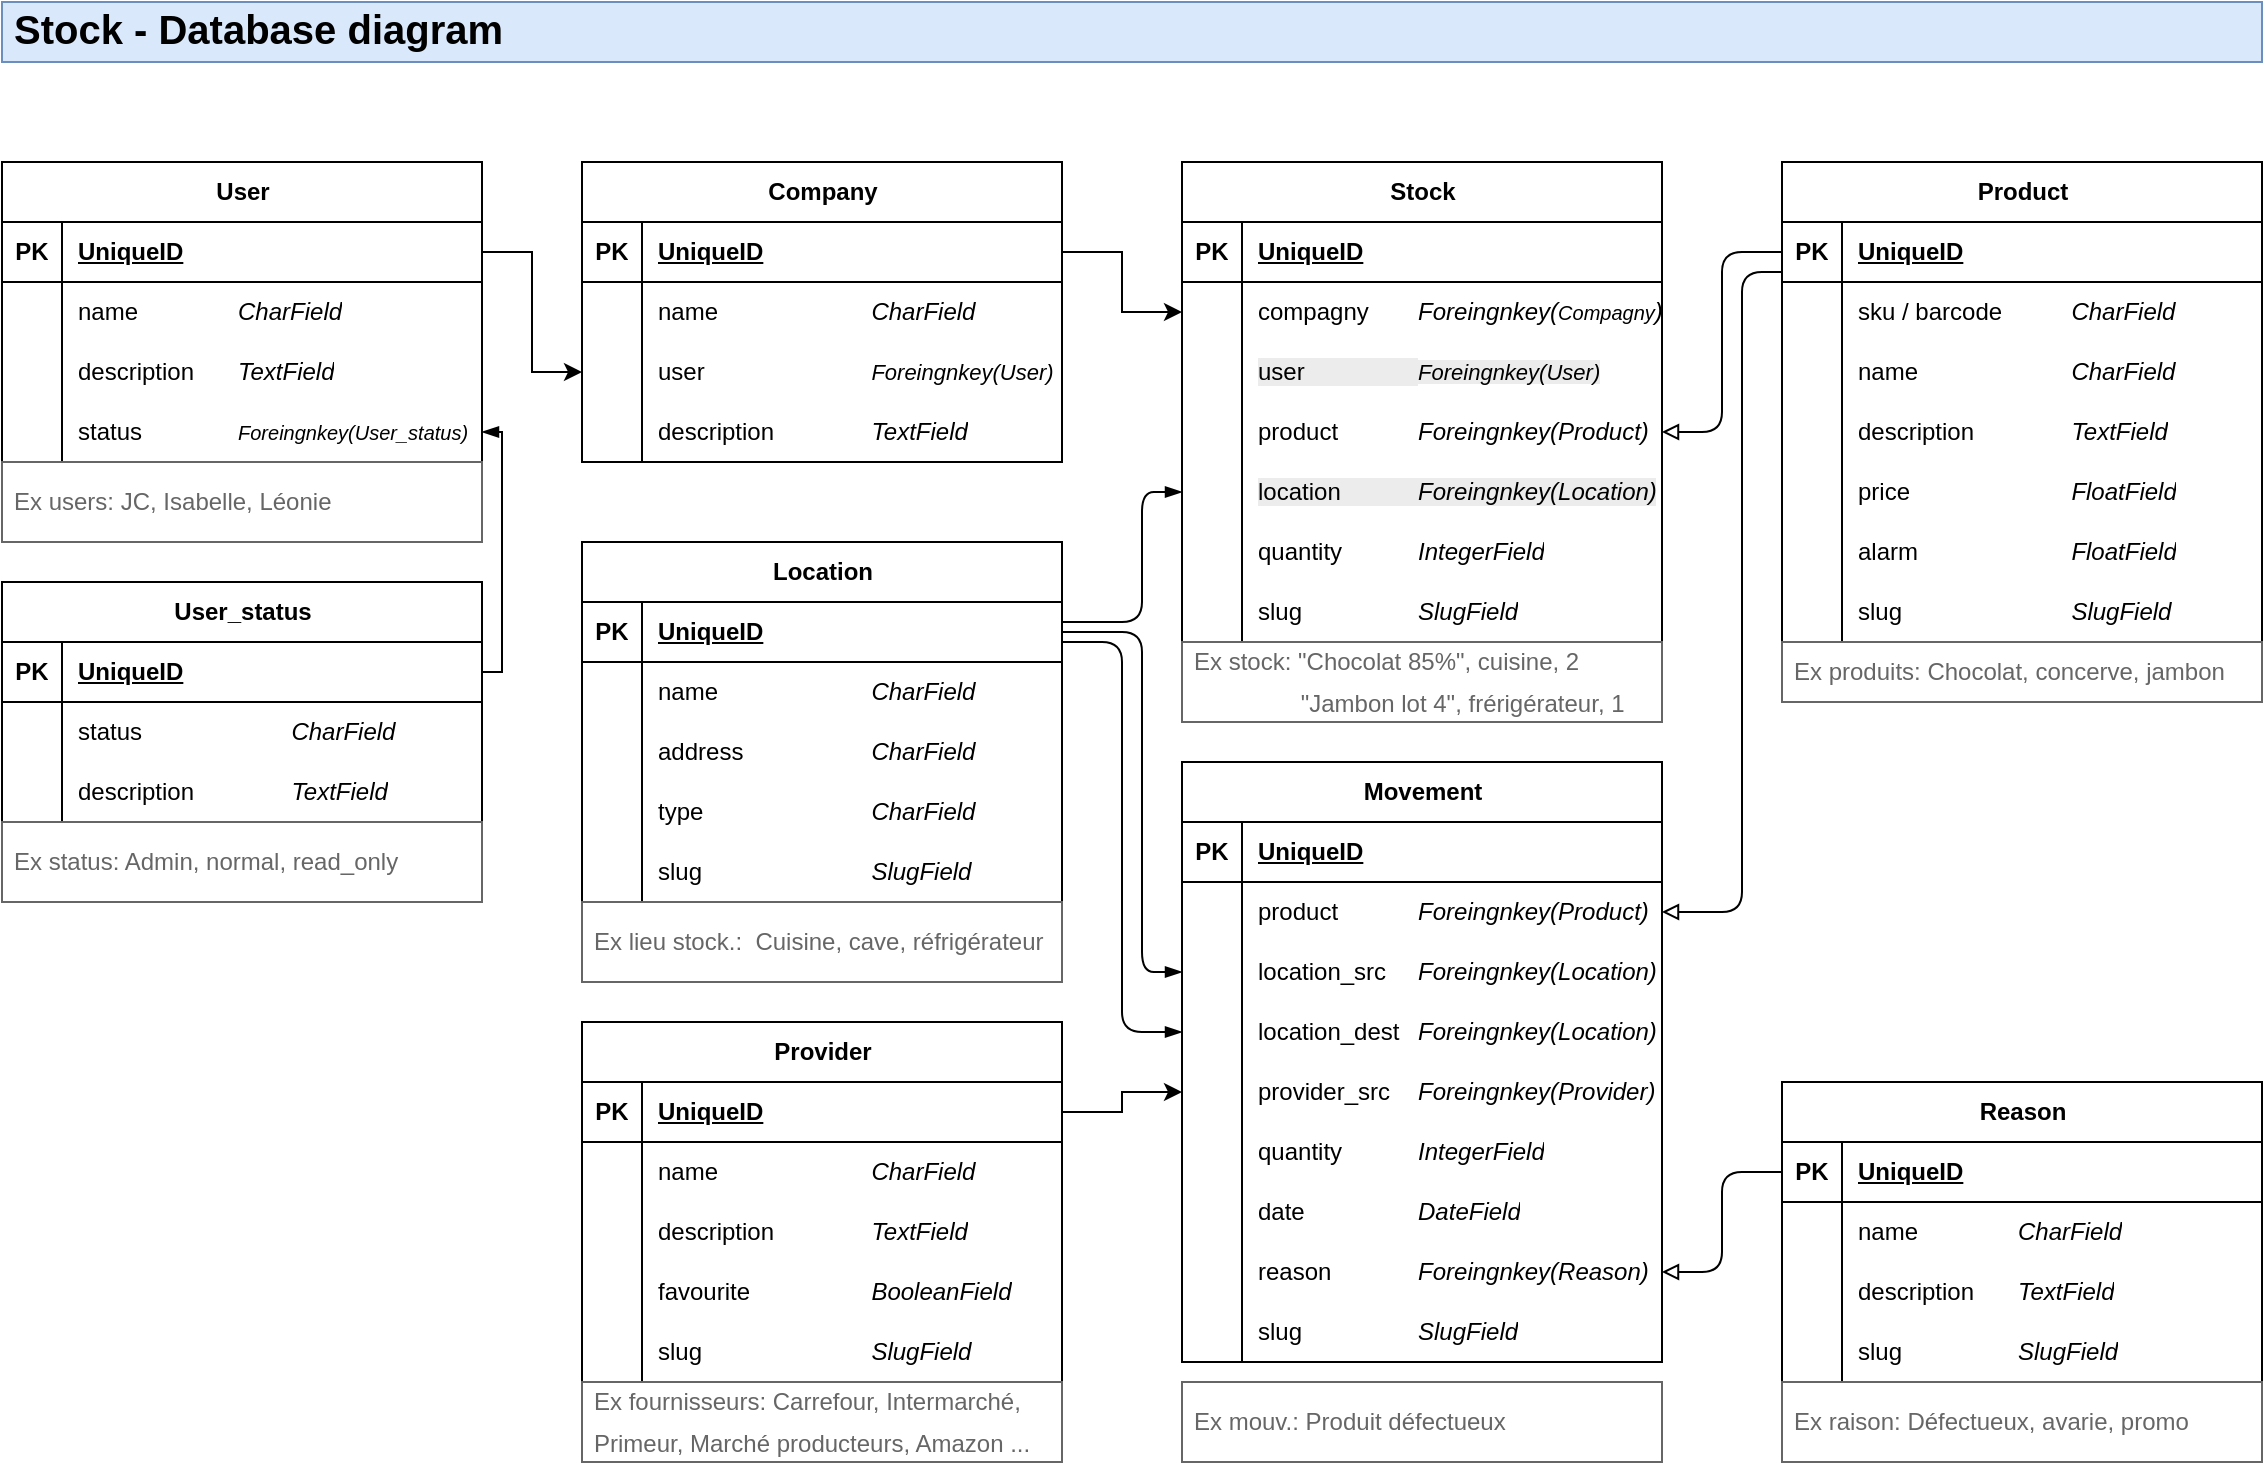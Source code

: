<mxfile version="27.0.5">
  <diagram name="Page-1" id="4kLHrId6iomybYTij0Ap">
    <mxGraphModel dx="1426" dy="862" grid="1" gridSize="10" guides="1" tooltips="1" connect="1" arrows="1" fold="1" page="1" pageScale="1" pageWidth="1169" pageHeight="827" math="0" shadow="0">
      <root>
        <mxCell id="0" />
        <mxCell id="1" parent="0" />
        <mxCell id="ihdOq2OLYVloGynw6eQ9-1" value="Product" style="shape=table;startSize=30;container=1;collapsible=1;childLayout=tableLayout;fixedRows=1;rowLines=0;fontStyle=1;align=center;resizeLast=1;html=1;rounded=0;" parent="1" vertex="1">
          <mxGeometry x="910" y="100" width="240" height="240" as="geometry">
            <mxRectangle x="280" y="250" width="80" height="30" as="alternateBounds" />
          </mxGeometry>
        </mxCell>
        <mxCell id="ihdOq2OLYVloGynw6eQ9-2" value="" style="shape=tableRow;horizontal=0;startSize=0;swimlaneHead=0;swimlaneBody=0;fillColor=none;collapsible=0;dropTarget=0;points=[[0,0.5],[1,0.5]];portConstraint=eastwest;top=0;left=0;right=0;bottom=1;rounded=0;" parent="ihdOq2OLYVloGynw6eQ9-1" vertex="1">
          <mxGeometry y="30" width="240" height="30" as="geometry" />
        </mxCell>
        <mxCell id="ihdOq2OLYVloGynw6eQ9-3" value="PK" style="shape=partialRectangle;connectable=0;fillColor=none;top=0;left=0;bottom=0;right=0;fontStyle=1;overflow=hidden;whiteSpace=wrap;html=1;rounded=0;" parent="ihdOq2OLYVloGynw6eQ9-2" vertex="1">
          <mxGeometry width="30" height="30" as="geometry">
            <mxRectangle width="30" height="30" as="alternateBounds" />
          </mxGeometry>
        </mxCell>
        <mxCell id="ihdOq2OLYVloGynw6eQ9-4" value="UniqueID" style="shape=partialRectangle;connectable=0;fillColor=none;top=0;left=0;bottom=0;right=0;align=left;spacingLeft=6;fontStyle=5;overflow=hidden;whiteSpace=wrap;html=1;rounded=0;" parent="ihdOq2OLYVloGynw6eQ9-2" vertex="1">
          <mxGeometry x="30" width="210" height="30" as="geometry">
            <mxRectangle width="210" height="30" as="alternateBounds" />
          </mxGeometry>
        </mxCell>
        <mxCell id="ihdOq2OLYVloGynw6eQ9-5" value="" style="shape=tableRow;horizontal=0;startSize=0;swimlaneHead=0;swimlaneBody=0;fillColor=none;collapsible=0;dropTarget=0;points=[[0,0.5],[1,0.5]];portConstraint=eastwest;top=0;left=0;right=0;bottom=0;rounded=0;" parent="ihdOq2OLYVloGynw6eQ9-1" vertex="1">
          <mxGeometry y="60" width="240" height="30" as="geometry" />
        </mxCell>
        <mxCell id="ihdOq2OLYVloGynw6eQ9-6" value="" style="shape=partialRectangle;connectable=0;fillColor=none;top=0;left=0;bottom=0;right=0;editable=1;overflow=hidden;whiteSpace=wrap;html=1;rounded=0;" parent="ihdOq2OLYVloGynw6eQ9-5" vertex="1">
          <mxGeometry width="30" height="30" as="geometry">
            <mxRectangle width="30" height="30" as="alternateBounds" />
          </mxGeometry>
        </mxCell>
        <mxCell id="ihdOq2OLYVloGynw6eQ9-7" value="sku / barcode&lt;span style=&quot;white-space: pre;&quot;&gt;&#x9;&lt;/span&gt;&lt;span style=&quot;white-space: pre;&quot;&gt;&#x9;&lt;/span&gt;&lt;i&gt;CharField&lt;/i&gt;" style="shape=partialRectangle;connectable=0;fillColor=none;top=0;left=0;bottom=0;right=0;align=left;spacingLeft=6;overflow=hidden;whiteSpace=wrap;html=1;rounded=0;" parent="ihdOq2OLYVloGynw6eQ9-5" vertex="1">
          <mxGeometry x="30" width="210" height="30" as="geometry">
            <mxRectangle width="210" height="30" as="alternateBounds" />
          </mxGeometry>
        </mxCell>
        <mxCell id="ihdOq2OLYVloGynw6eQ9-8" value="" style="shape=tableRow;horizontal=0;startSize=0;swimlaneHead=0;swimlaneBody=0;fillColor=none;collapsible=0;dropTarget=0;points=[[0,0.5],[1,0.5]];portConstraint=eastwest;top=0;left=0;right=0;bottom=0;rounded=0;" parent="ihdOq2OLYVloGynw6eQ9-1" vertex="1">
          <mxGeometry y="90" width="240" height="30" as="geometry" />
        </mxCell>
        <mxCell id="ihdOq2OLYVloGynw6eQ9-9" value="" style="shape=partialRectangle;connectable=0;fillColor=none;top=0;left=0;bottom=0;right=0;editable=1;overflow=hidden;whiteSpace=wrap;html=1;rounded=0;" parent="ihdOq2OLYVloGynw6eQ9-8" vertex="1">
          <mxGeometry width="30" height="30" as="geometry">
            <mxRectangle width="30" height="30" as="alternateBounds" />
          </mxGeometry>
        </mxCell>
        <mxCell id="ihdOq2OLYVloGynw6eQ9-10" value="name&lt;span style=&quot;white-space: pre;&quot;&gt;&#x9;&lt;/span&gt;&lt;span style=&quot;white-space: pre;&quot;&gt;&#x9;&lt;/span&gt;&lt;span style=&quot;white-space: pre;&quot;&gt;&#x9;&lt;/span&gt;&lt;i&gt;CharField&lt;/i&gt;" style="shape=partialRectangle;connectable=0;fillColor=none;top=0;left=0;bottom=0;right=0;align=left;spacingLeft=6;overflow=hidden;whiteSpace=wrap;html=1;rounded=0;" parent="ihdOq2OLYVloGynw6eQ9-8" vertex="1">
          <mxGeometry x="30" width="210" height="30" as="geometry">
            <mxRectangle width="210" height="30" as="alternateBounds" />
          </mxGeometry>
        </mxCell>
        <mxCell id="ihdOq2OLYVloGynw6eQ9-11" value="" style="shape=tableRow;horizontal=0;startSize=0;swimlaneHead=0;swimlaneBody=0;fillColor=none;collapsible=0;dropTarget=0;points=[[0,0.5],[1,0.5]];portConstraint=eastwest;top=0;left=0;right=0;bottom=0;rounded=0;" parent="ihdOq2OLYVloGynw6eQ9-1" vertex="1">
          <mxGeometry y="120" width="240" height="30" as="geometry" />
        </mxCell>
        <mxCell id="ihdOq2OLYVloGynw6eQ9-12" value="" style="shape=partialRectangle;connectable=0;fillColor=none;top=0;left=0;bottom=0;right=0;editable=1;overflow=hidden;whiteSpace=wrap;html=1;rounded=0;" parent="ihdOq2OLYVloGynw6eQ9-11" vertex="1">
          <mxGeometry width="30" height="30" as="geometry">
            <mxRectangle width="30" height="30" as="alternateBounds" />
          </mxGeometry>
        </mxCell>
        <mxCell id="ihdOq2OLYVloGynw6eQ9-13" value="description&lt;span style=&quot;white-space: pre;&quot;&gt;&#x9;&lt;/span&gt;&lt;span style=&quot;white-space: pre;&quot;&gt;&#x9;&lt;/span&gt;&lt;i&gt;TextField&lt;/i&gt;" style="shape=partialRectangle;connectable=0;fillColor=none;top=0;left=0;bottom=0;right=0;align=left;spacingLeft=6;overflow=hidden;whiteSpace=wrap;html=1;rounded=0;" parent="ihdOq2OLYVloGynw6eQ9-11" vertex="1">
          <mxGeometry x="30" width="210" height="30" as="geometry">
            <mxRectangle width="210" height="30" as="alternateBounds" />
          </mxGeometry>
        </mxCell>
        <mxCell id="ihdOq2OLYVloGynw6eQ9-31" value="" style="shape=tableRow;horizontal=0;startSize=0;swimlaneHead=0;swimlaneBody=0;fillColor=none;collapsible=0;dropTarget=0;points=[[0,0.5],[1,0.5]];portConstraint=eastwest;top=0;left=0;right=0;bottom=0;rounded=0;" parent="ihdOq2OLYVloGynw6eQ9-1" vertex="1">
          <mxGeometry y="150" width="240" height="30" as="geometry" />
        </mxCell>
        <mxCell id="ihdOq2OLYVloGynw6eQ9-32" value="" style="shape=partialRectangle;connectable=0;fillColor=none;top=0;left=0;bottom=0;right=0;editable=1;overflow=hidden;whiteSpace=wrap;html=1;rounded=0;" parent="ihdOq2OLYVloGynw6eQ9-31" vertex="1">
          <mxGeometry width="30" height="30" as="geometry">
            <mxRectangle width="30" height="30" as="alternateBounds" />
          </mxGeometry>
        </mxCell>
        <mxCell id="ihdOq2OLYVloGynw6eQ9-33" value="price&lt;span style=&quot;white-space: pre;&quot;&gt;&#x9;&lt;/span&gt;&lt;span style=&quot;white-space: pre;&quot;&gt;&#x9;&lt;/span&gt;&lt;span style=&quot;white-space: pre;&quot;&gt;&#x9;&lt;/span&gt;&lt;i&gt;FloatField&lt;/i&gt;" style="shape=partialRectangle;connectable=0;fillColor=none;top=0;left=0;bottom=0;right=0;align=left;spacingLeft=6;overflow=hidden;whiteSpace=wrap;html=1;rounded=0;" parent="ihdOq2OLYVloGynw6eQ9-31" vertex="1">
          <mxGeometry x="30" width="210" height="30" as="geometry">
            <mxRectangle width="210" height="30" as="alternateBounds" />
          </mxGeometry>
        </mxCell>
        <mxCell id="ihdOq2OLYVloGynw6eQ9-34" value="" style="shape=tableRow;horizontal=0;startSize=0;swimlaneHead=0;swimlaneBody=0;fillColor=none;collapsible=0;dropTarget=0;points=[[0,0.5],[1,0.5]];portConstraint=eastwest;top=0;left=0;right=0;bottom=0;rounded=0;" parent="ihdOq2OLYVloGynw6eQ9-1" vertex="1">
          <mxGeometry y="180" width="240" height="30" as="geometry" />
        </mxCell>
        <mxCell id="ihdOq2OLYVloGynw6eQ9-35" value="" style="shape=partialRectangle;connectable=0;fillColor=none;top=0;left=0;bottom=0;right=0;editable=1;overflow=hidden;whiteSpace=wrap;html=1;rounded=0;" parent="ihdOq2OLYVloGynw6eQ9-34" vertex="1">
          <mxGeometry width="30" height="30" as="geometry">
            <mxRectangle width="30" height="30" as="alternateBounds" />
          </mxGeometry>
        </mxCell>
        <mxCell id="ihdOq2OLYVloGynw6eQ9-36" value="alarm&lt;span style=&quot;white-space: pre;&quot;&gt;&#x9;&lt;/span&gt;&lt;span style=&quot;white-space: pre;&quot;&gt;&#x9;&lt;/span&gt;&lt;span style=&quot;white-space: pre;&quot;&gt;&#x9;&lt;/span&gt;&lt;i&gt;FloatField&lt;/i&gt;" style="shape=partialRectangle;connectable=0;fillColor=none;top=0;left=0;bottom=0;right=0;align=left;spacingLeft=6;overflow=hidden;whiteSpace=wrap;html=1;rounded=0;" parent="ihdOq2OLYVloGynw6eQ9-34" vertex="1">
          <mxGeometry x="30" width="210" height="30" as="geometry">
            <mxRectangle width="210" height="30" as="alternateBounds" />
          </mxGeometry>
        </mxCell>
        <mxCell id="aMghYZXgnL9X_yfZ8Tjt-10" value="" style="shape=tableRow;horizontal=0;startSize=0;swimlaneHead=0;swimlaneBody=0;fillColor=none;collapsible=0;dropTarget=0;points=[[0,0.5],[1,0.5]];portConstraint=eastwest;top=0;left=0;right=0;bottom=0;rounded=0;" parent="ihdOq2OLYVloGynw6eQ9-1" vertex="1">
          <mxGeometry y="210" width="240" height="30" as="geometry" />
        </mxCell>
        <mxCell id="aMghYZXgnL9X_yfZ8Tjt-11" value="" style="shape=partialRectangle;connectable=0;fillColor=none;top=0;left=0;bottom=0;right=0;editable=1;overflow=hidden;whiteSpace=wrap;html=1;rounded=0;" parent="aMghYZXgnL9X_yfZ8Tjt-10" vertex="1">
          <mxGeometry width="30" height="30" as="geometry">
            <mxRectangle width="30" height="30" as="alternateBounds" />
          </mxGeometry>
        </mxCell>
        <mxCell id="aMghYZXgnL9X_yfZ8Tjt-12" value="slug&lt;span style=&quot;white-space: pre;&quot;&gt;&#x9;&lt;/span&gt;&lt;span style=&quot;white-space: pre;&quot;&gt;&#x9;&lt;/span&gt;&lt;span style=&quot;white-space: pre;&quot;&gt;&#x9;&lt;span style=&quot;white-space: pre;&quot;&gt;&#x9;&lt;/span&gt;&lt;/span&gt;&lt;i&gt;SlugField&lt;/i&gt;" style="shape=partialRectangle;connectable=0;fillColor=none;top=0;left=0;bottom=0;right=0;align=left;spacingLeft=6;overflow=hidden;whiteSpace=wrap;html=1;rounded=0;" parent="aMghYZXgnL9X_yfZ8Tjt-10" vertex="1">
          <mxGeometry x="30" width="210" height="30" as="geometry">
            <mxRectangle width="210" height="30" as="alternateBounds" />
          </mxGeometry>
        </mxCell>
        <mxCell id="ihdOq2OLYVloGynw6eQ9-37" value="Location" style="shape=table;startSize=30;container=1;collapsible=1;childLayout=tableLayout;fixedRows=1;rowLines=0;fontStyle=1;align=center;resizeLast=1;html=1;" parent="1" vertex="1">
          <mxGeometry x="310" y="290" width="240" height="180" as="geometry" />
        </mxCell>
        <mxCell id="ihdOq2OLYVloGynw6eQ9-38" value="" style="shape=tableRow;horizontal=0;startSize=0;swimlaneHead=0;swimlaneBody=0;fillColor=none;collapsible=0;dropTarget=0;points=[[0,0.5],[1,0.5]];portConstraint=eastwest;top=0;left=0;right=0;bottom=1;" parent="ihdOq2OLYVloGynw6eQ9-37" vertex="1">
          <mxGeometry y="30" width="240" height="30" as="geometry" />
        </mxCell>
        <mxCell id="ihdOq2OLYVloGynw6eQ9-39" value="PK" style="shape=partialRectangle;connectable=0;fillColor=none;top=0;left=0;bottom=0;right=0;fontStyle=1;overflow=hidden;whiteSpace=wrap;html=1;" parent="ihdOq2OLYVloGynw6eQ9-38" vertex="1">
          <mxGeometry width="30" height="30" as="geometry">
            <mxRectangle width="30" height="30" as="alternateBounds" />
          </mxGeometry>
        </mxCell>
        <mxCell id="ihdOq2OLYVloGynw6eQ9-40" value="UniqueID" style="shape=partialRectangle;connectable=0;fillColor=none;top=0;left=0;bottom=0;right=0;align=left;spacingLeft=6;fontStyle=5;overflow=hidden;whiteSpace=wrap;html=1;" parent="ihdOq2OLYVloGynw6eQ9-38" vertex="1">
          <mxGeometry x="30" width="210" height="30" as="geometry">
            <mxRectangle width="210" height="30" as="alternateBounds" />
          </mxGeometry>
        </mxCell>
        <mxCell id="ihdOq2OLYVloGynw6eQ9-41" value="" style="shape=tableRow;horizontal=0;startSize=0;swimlaneHead=0;swimlaneBody=0;fillColor=none;collapsible=0;dropTarget=0;points=[[0,0.5],[1,0.5]];portConstraint=eastwest;top=0;left=0;right=0;bottom=0;" parent="ihdOq2OLYVloGynw6eQ9-37" vertex="1">
          <mxGeometry y="60" width="240" height="30" as="geometry" />
        </mxCell>
        <mxCell id="ihdOq2OLYVloGynw6eQ9-42" value="" style="shape=partialRectangle;connectable=0;fillColor=none;top=0;left=0;bottom=0;right=0;editable=1;overflow=hidden;whiteSpace=wrap;html=1;" parent="ihdOq2OLYVloGynw6eQ9-41" vertex="1">
          <mxGeometry width="30" height="30" as="geometry">
            <mxRectangle width="30" height="30" as="alternateBounds" />
          </mxGeometry>
        </mxCell>
        <mxCell id="ihdOq2OLYVloGynw6eQ9-43" value="name&lt;span style=&quot;white-space: pre;&quot;&gt;&#x9;&lt;/span&gt;&lt;span style=&quot;white-space: pre;&quot;&gt;&#x9;&lt;/span&gt;&lt;span style=&quot;white-space: pre;&quot;&gt;&#x9;&lt;/span&gt;&lt;i&gt;CharField&lt;/i&gt;" style="shape=partialRectangle;connectable=0;fillColor=none;top=0;left=0;bottom=0;right=0;align=left;spacingLeft=6;overflow=hidden;whiteSpace=wrap;html=1;" parent="ihdOq2OLYVloGynw6eQ9-41" vertex="1">
          <mxGeometry x="30" width="210" height="30" as="geometry">
            <mxRectangle width="210" height="30" as="alternateBounds" />
          </mxGeometry>
        </mxCell>
        <mxCell id="ihdOq2OLYVloGynw6eQ9-44" value="" style="shape=tableRow;horizontal=0;startSize=0;swimlaneHead=0;swimlaneBody=0;fillColor=none;collapsible=0;dropTarget=0;points=[[0,0.5],[1,0.5]];portConstraint=eastwest;top=0;left=0;right=0;bottom=0;" parent="ihdOq2OLYVloGynw6eQ9-37" vertex="1">
          <mxGeometry y="90" width="240" height="30" as="geometry" />
        </mxCell>
        <mxCell id="ihdOq2OLYVloGynw6eQ9-45" value="" style="shape=partialRectangle;connectable=0;fillColor=none;top=0;left=0;bottom=0;right=0;editable=1;overflow=hidden;whiteSpace=wrap;html=1;" parent="ihdOq2OLYVloGynw6eQ9-44" vertex="1">
          <mxGeometry width="30" height="30" as="geometry">
            <mxRectangle width="30" height="30" as="alternateBounds" />
          </mxGeometry>
        </mxCell>
        <mxCell id="ihdOq2OLYVloGynw6eQ9-46" value="address&lt;span style=&quot;white-space: pre;&quot;&gt;&#x9;&lt;/span&gt;&lt;span style=&quot;white-space: pre;&quot;&gt;&#x9;&lt;/span&gt;&lt;span style=&quot;white-space: pre;&quot;&gt;&#x9;&lt;/span&gt;&lt;i&gt;CharField&lt;/i&gt;" style="shape=partialRectangle;connectable=0;fillColor=none;top=0;left=0;bottom=0;right=0;align=left;spacingLeft=6;overflow=hidden;whiteSpace=wrap;html=1;" parent="ihdOq2OLYVloGynw6eQ9-44" vertex="1">
          <mxGeometry x="30" width="210" height="30" as="geometry">
            <mxRectangle width="210" height="30" as="alternateBounds" />
          </mxGeometry>
        </mxCell>
        <mxCell id="ihdOq2OLYVloGynw6eQ9-47" value="" style="shape=tableRow;horizontal=0;startSize=0;swimlaneHead=0;swimlaneBody=0;fillColor=none;collapsible=0;dropTarget=0;points=[[0,0.5],[1,0.5]];portConstraint=eastwest;top=0;left=0;right=0;bottom=0;" parent="ihdOq2OLYVloGynw6eQ9-37" vertex="1">
          <mxGeometry y="120" width="240" height="30" as="geometry" />
        </mxCell>
        <mxCell id="ihdOq2OLYVloGynw6eQ9-48" value="" style="shape=partialRectangle;connectable=0;fillColor=none;top=0;left=0;bottom=0;right=0;editable=1;overflow=hidden;whiteSpace=wrap;html=1;" parent="ihdOq2OLYVloGynw6eQ9-47" vertex="1">
          <mxGeometry width="30" height="30" as="geometry">
            <mxRectangle width="30" height="30" as="alternateBounds" />
          </mxGeometry>
        </mxCell>
        <mxCell id="ihdOq2OLYVloGynw6eQ9-49" value="type&lt;span style=&quot;white-space: pre;&quot;&gt;&#x9;&lt;/span&gt;&lt;span style=&quot;white-space: pre;&quot;&gt;&#x9;&lt;/span&gt;&lt;span style=&quot;white-space: pre;&quot;&gt;&#x9;&lt;/span&gt;&lt;span style=&quot;white-space: pre;&quot;&gt;&#x9;&lt;/span&gt;&lt;i&gt;CharField&lt;/i&gt;" style="shape=partialRectangle;connectable=0;fillColor=none;top=0;left=0;bottom=0;right=0;align=left;spacingLeft=6;overflow=hidden;whiteSpace=wrap;html=1;" parent="ihdOq2OLYVloGynw6eQ9-47" vertex="1">
          <mxGeometry x="30" width="210" height="30" as="geometry">
            <mxRectangle width="210" height="30" as="alternateBounds" />
          </mxGeometry>
        </mxCell>
        <mxCell id="aMghYZXgnL9X_yfZ8Tjt-13" value="" style="shape=tableRow;horizontal=0;startSize=0;swimlaneHead=0;swimlaneBody=0;fillColor=none;collapsible=0;dropTarget=0;points=[[0,0.5],[1,0.5]];portConstraint=eastwest;top=0;left=0;right=0;bottom=0;" parent="ihdOq2OLYVloGynw6eQ9-37" vertex="1">
          <mxGeometry y="150" width="240" height="30" as="geometry" />
        </mxCell>
        <mxCell id="aMghYZXgnL9X_yfZ8Tjt-14" value="" style="shape=partialRectangle;connectable=0;fillColor=none;top=0;left=0;bottom=0;right=0;editable=1;overflow=hidden;whiteSpace=wrap;html=1;" parent="aMghYZXgnL9X_yfZ8Tjt-13" vertex="1">
          <mxGeometry width="30" height="30" as="geometry">
            <mxRectangle width="30" height="30" as="alternateBounds" />
          </mxGeometry>
        </mxCell>
        <mxCell id="aMghYZXgnL9X_yfZ8Tjt-15" value="slug&lt;span style=&quot;white-space: pre;&quot;&gt;&#x9;&lt;/span&gt;&lt;span style=&quot;white-space: pre;&quot;&gt;&#x9;&lt;/span&gt;&lt;span style=&quot;white-space: pre;&quot;&gt;&#x9;&lt;span style=&quot;white-space: pre;&quot;&gt;&#x9;&lt;/span&gt;&lt;/span&gt;&lt;i&gt;SlugField&lt;/i&gt;" style="shape=partialRectangle;connectable=0;fillColor=none;top=0;left=0;bottom=0;right=0;align=left;spacingLeft=6;overflow=hidden;whiteSpace=wrap;html=1;" parent="aMghYZXgnL9X_yfZ8Tjt-13" vertex="1">
          <mxGeometry x="30" width="210" height="30" as="geometry">
            <mxRectangle width="210" height="30" as="alternateBounds" />
          </mxGeometry>
        </mxCell>
        <mxCell id="ihdOq2OLYVloGynw6eQ9-50" value="Stock" style="shape=table;startSize=30;container=1;collapsible=1;childLayout=tableLayout;fixedRows=1;rowLines=0;fontStyle=1;align=center;resizeLast=1;html=1;" parent="1" vertex="1">
          <mxGeometry x="610" y="100" width="240" height="240" as="geometry" />
        </mxCell>
        <mxCell id="ihdOq2OLYVloGynw6eQ9-51" value="" style="shape=tableRow;horizontal=0;startSize=0;swimlaneHead=0;swimlaneBody=0;fillColor=none;collapsible=0;dropTarget=0;points=[[0,0.5],[1,0.5]];portConstraint=eastwest;top=0;left=0;right=0;bottom=1;" parent="ihdOq2OLYVloGynw6eQ9-50" vertex="1">
          <mxGeometry y="30" width="240" height="30" as="geometry" />
        </mxCell>
        <mxCell id="ihdOq2OLYVloGynw6eQ9-52" value="PK" style="shape=partialRectangle;connectable=0;fillColor=none;top=0;left=0;bottom=0;right=0;fontStyle=1;overflow=hidden;whiteSpace=wrap;html=1;" parent="ihdOq2OLYVloGynw6eQ9-51" vertex="1">
          <mxGeometry width="30" height="30" as="geometry">
            <mxRectangle width="30" height="30" as="alternateBounds" />
          </mxGeometry>
        </mxCell>
        <mxCell id="ihdOq2OLYVloGynw6eQ9-53" value="UniqueID" style="shape=partialRectangle;connectable=0;fillColor=none;top=0;left=0;bottom=0;right=0;align=left;spacingLeft=6;fontStyle=5;overflow=hidden;whiteSpace=wrap;html=1;" parent="ihdOq2OLYVloGynw6eQ9-51" vertex="1">
          <mxGeometry x="30" width="210" height="30" as="geometry">
            <mxRectangle width="210" height="30" as="alternateBounds" />
          </mxGeometry>
        </mxCell>
        <mxCell id="ihdOq2OLYVloGynw6eQ9-54" value="" style="shape=tableRow;horizontal=0;startSize=0;swimlaneHead=0;swimlaneBody=0;fillColor=none;collapsible=0;dropTarget=0;points=[[0,0.5],[1,0.5]];portConstraint=eastwest;top=0;left=0;right=0;bottom=0;" parent="ihdOq2OLYVloGynw6eQ9-50" vertex="1">
          <mxGeometry y="60" width="240" height="30" as="geometry" />
        </mxCell>
        <mxCell id="ihdOq2OLYVloGynw6eQ9-55" value="" style="shape=partialRectangle;connectable=0;fillColor=none;top=0;left=0;bottom=0;right=0;editable=1;overflow=hidden;whiteSpace=wrap;html=1;" parent="ihdOq2OLYVloGynw6eQ9-54" vertex="1">
          <mxGeometry width="30" height="30" as="geometry">
            <mxRectangle width="30" height="30" as="alternateBounds" />
          </mxGeometry>
        </mxCell>
        <mxCell id="ihdOq2OLYVloGynw6eQ9-56" value="compagny&lt;span style=&quot;white-space: pre;&quot;&gt;&lt;span style=&quot;white-space: pre;&quot;&gt;&#x9;&lt;/span&gt;&lt;/span&gt;&lt;i&gt;Foreingnkey(&lt;font style=&quot;font-size: 10px;&quot;&gt;Compagny&lt;/font&gt;)&lt;/i&gt;" style="shape=partialRectangle;connectable=0;fillColor=none;top=0;left=0;bottom=0;right=0;align=left;spacingLeft=6;overflow=hidden;whiteSpace=wrap;html=1;" parent="ihdOq2OLYVloGynw6eQ9-54" vertex="1">
          <mxGeometry x="30" width="210" height="30" as="geometry">
            <mxRectangle width="210" height="30" as="alternateBounds" />
          </mxGeometry>
        </mxCell>
        <mxCell id="ihdOq2OLYVloGynw6eQ9-57" value="" style="shape=tableRow;horizontal=0;startSize=0;swimlaneHead=0;swimlaneBody=0;fillColor=none;collapsible=0;dropTarget=0;points=[[0,0.5],[1,0.5]];portConstraint=eastwest;top=0;left=0;right=0;bottom=0;" parent="ihdOq2OLYVloGynw6eQ9-50" vertex="1">
          <mxGeometry y="90" width="240" height="30" as="geometry" />
        </mxCell>
        <mxCell id="ihdOq2OLYVloGynw6eQ9-58" value="" style="shape=partialRectangle;connectable=0;fillColor=none;top=0;left=0;bottom=0;right=0;editable=1;overflow=hidden;whiteSpace=wrap;html=1;" parent="ihdOq2OLYVloGynw6eQ9-57" vertex="1">
          <mxGeometry width="30" height="30" as="geometry">
            <mxRectangle width="30" height="30" as="alternateBounds" />
          </mxGeometry>
        </mxCell>
        <mxCell id="ihdOq2OLYVloGynw6eQ9-59" value="&lt;span style=&quot;color: rgb(0, 0, 0); font-family: Helvetica; font-size: 12px; font-style: normal; font-variant-ligatures: normal; font-variant-caps: normal; font-weight: 400; letter-spacing: normal; orphans: 2; text-align: left; text-indent: 0px; text-transform: none; widows: 2; word-spacing: 0px; -webkit-text-stroke-width: 0px; white-space: normal; background-color: rgb(236, 236, 236); text-decoration-thickness: initial; text-decoration-style: initial; text-decoration-color: initial; display: inline !important; float: none;&quot;&gt;user&lt;span style=&quot;white-space: pre;&quot;&gt;&#x9;&lt;/span&gt;&lt;span style=&quot;white-space: pre;&quot;&gt;&#x9;&lt;/span&gt;&lt;span style=&quot;white-space: pre;&quot;&gt;&#x9;&lt;/span&gt;&lt;/span&gt;&lt;font style=&quot;forced-color-adjust: none; color: rgb(0, 0, 0); font-family: Helvetica; font-style: normal; font-variant-ligatures: normal; font-variant-caps: normal; font-weight: 400; letter-spacing: normal; orphans: 2; text-align: left; text-indent: 0px; text-transform: none; widows: 2; word-spacing: 0px; -webkit-text-stroke-width: 0px; white-space: normal; background-color: rgb(236, 236, 236); text-decoration-thickness: initial; text-decoration-style: initial; text-decoration-color: initial; font-size: 11px;&quot;&gt;&lt;i style=&quot;forced-color-adjust: none;&quot;&gt;Foreingnkey(&lt;/i&gt;&lt;span style=&quot;forced-color-adjust: none; text-align: center; text-wrap-mode: nowrap;&quot;&gt;&lt;i style=&quot;forced-color-adjust: none;&quot;&gt;User&lt;/i&gt;&lt;/span&gt;&lt;i style=&quot;forced-color-adjust: none;&quot;&gt;)&lt;/i&gt;&lt;/font&gt;" style="shape=partialRectangle;connectable=0;fillColor=none;top=0;left=0;bottom=0;right=0;align=left;spacingLeft=6;overflow=hidden;whiteSpace=wrap;html=1;" parent="ihdOq2OLYVloGynw6eQ9-57" vertex="1">
          <mxGeometry x="30" width="210" height="30" as="geometry">
            <mxRectangle width="210" height="30" as="alternateBounds" />
          </mxGeometry>
        </mxCell>
        <mxCell id="ihdOq2OLYVloGynw6eQ9-60" value="" style="shape=tableRow;horizontal=0;startSize=0;swimlaneHead=0;swimlaneBody=0;fillColor=none;collapsible=0;dropTarget=0;points=[[0,0.5],[1,0.5]];portConstraint=eastwest;top=0;left=0;right=0;bottom=0;" parent="ihdOq2OLYVloGynw6eQ9-50" vertex="1">
          <mxGeometry y="120" width="240" height="30" as="geometry" />
        </mxCell>
        <mxCell id="ihdOq2OLYVloGynw6eQ9-61" value="" style="shape=partialRectangle;connectable=0;fillColor=none;top=0;left=0;bottom=0;right=0;editable=1;overflow=hidden;whiteSpace=wrap;html=1;" parent="ihdOq2OLYVloGynw6eQ9-60" vertex="1">
          <mxGeometry width="30" height="30" as="geometry">
            <mxRectangle width="30" height="30" as="alternateBounds" />
          </mxGeometry>
        </mxCell>
        <mxCell id="ihdOq2OLYVloGynw6eQ9-62" value="product&lt;span style=&quot;white-space: pre;&quot;&gt;&#x9;&lt;span style=&quot;white-space: pre;&quot;&gt;&#x9;&lt;/span&gt;&lt;/span&gt;&lt;i&gt;Foreingnkey(Product)&lt;/i&gt;" style="shape=partialRectangle;connectable=0;fillColor=none;top=0;left=0;bottom=0;right=0;align=left;spacingLeft=6;overflow=hidden;whiteSpace=wrap;html=1;" parent="ihdOq2OLYVloGynw6eQ9-60" vertex="1">
          <mxGeometry x="30" width="210" height="30" as="geometry">
            <mxRectangle width="210" height="30" as="alternateBounds" />
          </mxGeometry>
        </mxCell>
        <mxCell id="aMghYZXgnL9X_yfZ8Tjt-1" value="" style="shape=tableRow;horizontal=0;startSize=0;swimlaneHead=0;swimlaneBody=0;fillColor=none;collapsible=0;dropTarget=0;points=[[0,0.5],[1,0.5]];portConstraint=eastwest;top=0;left=0;right=0;bottom=0;" parent="ihdOq2OLYVloGynw6eQ9-50" vertex="1">
          <mxGeometry y="150" width="240" height="30" as="geometry" />
        </mxCell>
        <mxCell id="aMghYZXgnL9X_yfZ8Tjt-2" value="" style="shape=partialRectangle;connectable=0;fillColor=none;top=0;left=0;bottom=0;right=0;editable=1;overflow=hidden;whiteSpace=wrap;html=1;" parent="aMghYZXgnL9X_yfZ8Tjt-1" vertex="1">
          <mxGeometry width="30" height="30" as="geometry">
            <mxRectangle width="30" height="30" as="alternateBounds" />
          </mxGeometry>
        </mxCell>
        <mxCell id="aMghYZXgnL9X_yfZ8Tjt-3" value="&lt;span style=&quot;color: rgb(0, 0, 0); font-family: Helvetica; font-size: 12px; font-style: normal; font-variant-ligatures: normal; font-variant-caps: normal; font-weight: 400; letter-spacing: normal; orphans: 2; text-align: left; text-indent: 0px; text-transform: none; widows: 2; word-spacing: 0px; -webkit-text-stroke-width: 0px; white-space: normal; background-color: rgb(236, 236, 236); text-decoration-thickness: initial; text-decoration-style: initial; text-decoration-color: initial; display: inline !important; float: none;&quot;&gt;location&lt;span style=&quot;white-space: pre;&quot;&gt;&#x9;&lt;/span&gt;&lt;span style=&quot;white-space: pre;&quot;&gt;&#x9;&lt;/span&gt;&lt;/span&gt;&lt;i style=&quot;forced-color-adjust: none; color: rgb(0, 0, 0); font-family: Helvetica; font-size: 12px; font-variant-ligatures: normal; font-variant-caps: normal; font-weight: 400; letter-spacing: normal; orphans: 2; text-align: left; text-indent: 0px; text-transform: none; widows: 2; word-spacing: 0px; -webkit-text-stroke-width: 0px; white-space: normal; background-color: rgb(236, 236, 236); text-decoration-thickness: initial; text-decoration-style: initial; text-decoration-color: initial;&quot;&gt;Foreingnkey(Location)&lt;/i&gt;" style="shape=partialRectangle;connectable=0;fillColor=none;top=0;left=0;bottom=0;right=0;align=left;spacingLeft=6;overflow=hidden;whiteSpace=wrap;html=1;" parent="aMghYZXgnL9X_yfZ8Tjt-1" vertex="1">
          <mxGeometry x="30" width="210" height="30" as="geometry">
            <mxRectangle width="210" height="30" as="alternateBounds" />
          </mxGeometry>
        </mxCell>
        <mxCell id="aMghYZXgnL9X_yfZ8Tjt-48" value="" style="shape=tableRow;horizontal=0;startSize=0;swimlaneHead=0;swimlaneBody=0;fillColor=none;collapsible=0;dropTarget=0;points=[[0,0.5],[1,0.5]];portConstraint=eastwest;top=0;left=0;right=0;bottom=0;" parent="ihdOq2OLYVloGynw6eQ9-50" vertex="1">
          <mxGeometry y="180" width="240" height="30" as="geometry" />
        </mxCell>
        <mxCell id="aMghYZXgnL9X_yfZ8Tjt-49" value="" style="shape=partialRectangle;connectable=0;fillColor=none;top=0;left=0;bottom=0;right=0;editable=1;overflow=hidden;whiteSpace=wrap;html=1;" parent="aMghYZXgnL9X_yfZ8Tjt-48" vertex="1">
          <mxGeometry width="30" height="30" as="geometry">
            <mxRectangle width="30" height="30" as="alternateBounds" />
          </mxGeometry>
        </mxCell>
        <mxCell id="aMghYZXgnL9X_yfZ8Tjt-50" value="quantity&lt;span style=&quot;white-space: pre;&quot;&gt;&#x9;&lt;/span&gt;&lt;span style=&quot;white-space: pre;&quot;&gt;&#x9;&lt;/span&gt;&lt;i&gt;IntegerField&lt;/i&gt;" style="shape=partialRectangle;connectable=0;fillColor=none;top=0;left=0;bottom=0;right=0;align=left;spacingLeft=6;overflow=hidden;whiteSpace=wrap;html=1;" parent="aMghYZXgnL9X_yfZ8Tjt-48" vertex="1">
          <mxGeometry x="30" width="210" height="30" as="geometry">
            <mxRectangle width="210" height="30" as="alternateBounds" />
          </mxGeometry>
        </mxCell>
        <mxCell id="aMghYZXgnL9X_yfZ8Tjt-84" value="" style="shape=tableRow;horizontal=0;startSize=0;swimlaneHead=0;swimlaneBody=0;fillColor=none;collapsible=0;dropTarget=0;points=[[0,0.5],[1,0.5]];portConstraint=eastwest;top=0;left=0;right=0;bottom=0;" parent="ihdOq2OLYVloGynw6eQ9-50" vertex="1">
          <mxGeometry y="210" width="240" height="30" as="geometry" />
        </mxCell>
        <mxCell id="aMghYZXgnL9X_yfZ8Tjt-85" value="" style="shape=partialRectangle;connectable=0;fillColor=none;top=0;left=0;bottom=0;right=0;editable=1;overflow=hidden;whiteSpace=wrap;html=1;" parent="aMghYZXgnL9X_yfZ8Tjt-84" vertex="1">
          <mxGeometry width="30" height="30" as="geometry">
            <mxRectangle width="30" height="30" as="alternateBounds" />
          </mxGeometry>
        </mxCell>
        <mxCell id="aMghYZXgnL9X_yfZ8Tjt-86" value="slug&lt;span style=&quot;white-space: pre;&quot;&gt;&#x9;&lt;/span&gt;&lt;span style=&quot;white-space: pre;&quot;&gt;&#x9;&lt;/span&gt;&lt;span style=&quot;white-space: pre;&quot;&gt;&#x9;&lt;/span&gt;&lt;i&gt;SlugField&lt;/i&gt;" style="shape=partialRectangle;connectable=0;fillColor=none;top=0;left=0;bottom=0;right=0;align=left;spacingLeft=6;overflow=hidden;whiteSpace=wrap;html=1;" parent="aMghYZXgnL9X_yfZ8Tjt-84" vertex="1">
          <mxGeometry x="30" width="210" height="30" as="geometry">
            <mxRectangle width="210" height="30" as="alternateBounds" />
          </mxGeometry>
        </mxCell>
        <mxCell id="ihdOq2OLYVloGynw6eQ9-63" value="Movement" style="shape=table;startSize=30;container=1;collapsible=1;childLayout=tableLayout;fixedRows=1;rowLines=0;fontStyle=1;align=center;resizeLast=1;html=1;" parent="1" vertex="1">
          <mxGeometry x="610" y="400" width="240" height="300" as="geometry" />
        </mxCell>
        <mxCell id="ihdOq2OLYVloGynw6eQ9-64" value="" style="shape=tableRow;horizontal=0;startSize=0;swimlaneHead=0;swimlaneBody=0;fillColor=none;collapsible=0;dropTarget=0;points=[[0,0.5],[1,0.5]];portConstraint=eastwest;top=0;left=0;right=0;bottom=1;" parent="ihdOq2OLYVloGynw6eQ9-63" vertex="1">
          <mxGeometry y="30" width="240" height="30" as="geometry" />
        </mxCell>
        <mxCell id="ihdOq2OLYVloGynw6eQ9-65" value="PK" style="shape=partialRectangle;connectable=0;fillColor=none;top=0;left=0;bottom=0;right=0;fontStyle=1;overflow=hidden;whiteSpace=wrap;html=1;" parent="ihdOq2OLYVloGynw6eQ9-64" vertex="1">
          <mxGeometry width="30" height="30" as="geometry">
            <mxRectangle width="30" height="30" as="alternateBounds" />
          </mxGeometry>
        </mxCell>
        <mxCell id="ihdOq2OLYVloGynw6eQ9-66" value="UniqueID" style="shape=partialRectangle;connectable=0;fillColor=none;top=0;left=0;bottom=0;right=0;align=left;spacingLeft=6;fontStyle=5;overflow=hidden;whiteSpace=wrap;html=1;" parent="ihdOq2OLYVloGynw6eQ9-64" vertex="1">
          <mxGeometry x="30" width="210" height="30" as="geometry">
            <mxRectangle width="210" height="30" as="alternateBounds" />
          </mxGeometry>
        </mxCell>
        <mxCell id="ihdOq2OLYVloGynw6eQ9-67" value="" style="shape=tableRow;horizontal=0;startSize=0;swimlaneHead=0;swimlaneBody=0;fillColor=none;collapsible=0;dropTarget=0;points=[[0,0.5],[1,0.5]];portConstraint=eastwest;top=0;left=0;right=0;bottom=0;" parent="ihdOq2OLYVloGynw6eQ9-63" vertex="1">
          <mxGeometry y="60" width="240" height="30" as="geometry" />
        </mxCell>
        <mxCell id="ihdOq2OLYVloGynw6eQ9-68" value="" style="shape=partialRectangle;connectable=0;fillColor=none;top=0;left=0;bottom=0;right=0;editable=1;overflow=hidden;whiteSpace=wrap;html=1;" parent="ihdOq2OLYVloGynw6eQ9-67" vertex="1">
          <mxGeometry width="30" height="30" as="geometry">
            <mxRectangle width="30" height="30" as="alternateBounds" />
          </mxGeometry>
        </mxCell>
        <mxCell id="ihdOq2OLYVloGynw6eQ9-69" value="product&lt;span style=&quot;white-space: pre;&quot;&gt;&#x9;&lt;/span&gt;&lt;span style=&quot;white-space: pre;&quot;&gt;&#x9;&lt;/span&gt;&lt;i&gt;Foreingnkey(Product)&lt;/i&gt;" style="shape=partialRectangle;connectable=0;fillColor=none;top=0;left=0;bottom=0;right=0;align=left;spacingLeft=6;overflow=hidden;whiteSpace=wrap;html=1;" parent="ihdOq2OLYVloGynw6eQ9-67" vertex="1">
          <mxGeometry x="30" width="210" height="30" as="geometry">
            <mxRectangle width="210" height="30" as="alternateBounds" />
          </mxGeometry>
        </mxCell>
        <mxCell id="ihdOq2OLYVloGynw6eQ9-70" value="" style="shape=tableRow;horizontal=0;startSize=0;swimlaneHead=0;swimlaneBody=0;fillColor=none;collapsible=0;dropTarget=0;points=[[0,0.5],[1,0.5]];portConstraint=eastwest;top=0;left=0;right=0;bottom=0;" parent="ihdOq2OLYVloGynw6eQ9-63" vertex="1">
          <mxGeometry y="90" width="240" height="30" as="geometry" />
        </mxCell>
        <mxCell id="ihdOq2OLYVloGynw6eQ9-71" value="" style="shape=partialRectangle;connectable=0;fillColor=none;top=0;left=0;bottom=0;right=0;editable=1;overflow=hidden;whiteSpace=wrap;html=1;" parent="ihdOq2OLYVloGynw6eQ9-70" vertex="1">
          <mxGeometry width="30" height="30" as="geometry">
            <mxRectangle width="30" height="30" as="alternateBounds" />
          </mxGeometry>
        </mxCell>
        <mxCell id="ihdOq2OLYVloGynw6eQ9-72" value="location_src&lt;span style=&quot;white-space: pre;&quot;&gt;&#x9;&lt;/span&gt;&lt;font style=&quot;color: rgb(0, 0, 0);&quot;&gt;&lt;i&gt;Foreingnkey(Location)&lt;/i&gt;&lt;/font&gt;" style="shape=partialRectangle;connectable=0;fillColor=none;top=0;left=0;bottom=0;right=0;align=left;spacingLeft=6;overflow=hidden;whiteSpace=wrap;html=1;" parent="ihdOq2OLYVloGynw6eQ9-70" vertex="1">
          <mxGeometry x="30" width="210" height="30" as="geometry">
            <mxRectangle width="210" height="30" as="alternateBounds" />
          </mxGeometry>
        </mxCell>
        <mxCell id="ihdOq2OLYVloGynw6eQ9-73" value="" style="shape=tableRow;horizontal=0;startSize=0;swimlaneHead=0;swimlaneBody=0;fillColor=none;collapsible=0;dropTarget=0;points=[[0,0.5],[1,0.5]];portConstraint=eastwest;top=0;left=0;right=0;bottom=0;" parent="ihdOq2OLYVloGynw6eQ9-63" vertex="1">
          <mxGeometry y="120" width="240" height="30" as="geometry" />
        </mxCell>
        <mxCell id="ihdOq2OLYVloGynw6eQ9-74" value="" style="shape=partialRectangle;connectable=0;fillColor=none;top=0;left=0;bottom=0;right=0;editable=1;overflow=hidden;whiteSpace=wrap;html=1;" parent="ihdOq2OLYVloGynw6eQ9-73" vertex="1">
          <mxGeometry width="30" height="30" as="geometry">
            <mxRectangle width="30" height="30" as="alternateBounds" />
          </mxGeometry>
        </mxCell>
        <mxCell id="ihdOq2OLYVloGynw6eQ9-75" value="location_dest&lt;span style=&quot;white-space: pre;&quot;&gt;&#x9;&lt;/span&gt;&lt;i&gt;Foreingnkey(Location)&lt;/i&gt;" style="shape=partialRectangle;connectable=0;fillColor=none;top=0;left=0;bottom=0;right=0;align=left;spacingLeft=6;overflow=hidden;whiteSpace=wrap;html=1;" parent="ihdOq2OLYVloGynw6eQ9-73" vertex="1">
          <mxGeometry x="30" width="210" height="30" as="geometry">
            <mxRectangle width="210" height="30" as="alternateBounds" />
          </mxGeometry>
        </mxCell>
        <mxCell id="ihdOq2OLYVloGynw6eQ9-76" value="" style="shape=tableRow;horizontal=0;startSize=0;swimlaneHead=0;swimlaneBody=0;fillColor=none;collapsible=0;dropTarget=0;points=[[0,0.5],[1,0.5]];portConstraint=eastwest;top=0;left=0;right=0;bottom=0;" parent="ihdOq2OLYVloGynw6eQ9-63" vertex="1">
          <mxGeometry y="150" width="240" height="30" as="geometry" />
        </mxCell>
        <mxCell id="ihdOq2OLYVloGynw6eQ9-77" value="" style="shape=partialRectangle;connectable=0;fillColor=none;top=0;left=0;bottom=0;right=0;editable=1;overflow=hidden;whiteSpace=wrap;html=1;" parent="ihdOq2OLYVloGynw6eQ9-76" vertex="1">
          <mxGeometry width="30" height="30" as="geometry">
            <mxRectangle width="30" height="30" as="alternateBounds" />
          </mxGeometry>
        </mxCell>
        <mxCell id="ihdOq2OLYVloGynw6eQ9-78" value="provider_src&lt;span style=&quot;white-space: pre;&quot;&gt;&#x9;&lt;/span&gt;&lt;i&gt;Foreingnkey(Provider)&lt;/i&gt;" style="shape=partialRectangle;connectable=0;fillColor=none;top=0;left=0;bottom=0;right=0;align=left;spacingLeft=6;overflow=hidden;whiteSpace=wrap;html=1;" parent="ihdOq2OLYVloGynw6eQ9-76" vertex="1">
          <mxGeometry x="30" width="210" height="30" as="geometry">
            <mxRectangle width="210" height="30" as="alternateBounds" />
          </mxGeometry>
        </mxCell>
        <mxCell id="ihdOq2OLYVloGynw6eQ9-79" value="" style="shape=tableRow;horizontal=0;startSize=0;swimlaneHead=0;swimlaneBody=0;fillColor=none;collapsible=0;dropTarget=0;points=[[0,0.5],[1,0.5]];portConstraint=eastwest;top=0;left=0;right=0;bottom=0;" parent="ihdOq2OLYVloGynw6eQ9-63" vertex="1">
          <mxGeometry y="180" width="240" height="30" as="geometry" />
        </mxCell>
        <mxCell id="ihdOq2OLYVloGynw6eQ9-80" value="" style="shape=partialRectangle;connectable=0;fillColor=none;top=0;left=0;bottom=0;right=0;editable=1;overflow=hidden;whiteSpace=wrap;html=1;" parent="ihdOq2OLYVloGynw6eQ9-79" vertex="1">
          <mxGeometry width="30" height="30" as="geometry">
            <mxRectangle width="30" height="30" as="alternateBounds" />
          </mxGeometry>
        </mxCell>
        <mxCell id="ihdOq2OLYVloGynw6eQ9-81" value="quantity&lt;span style=&quot;white-space: pre;&quot;&gt;&#x9;&lt;/span&gt;&lt;span style=&quot;white-space: pre;&quot;&gt;&#x9;&lt;/span&gt;&lt;i&gt;IntegerField&lt;/i&gt;" style="shape=partialRectangle;connectable=0;fillColor=none;top=0;left=0;bottom=0;right=0;align=left;spacingLeft=6;overflow=hidden;whiteSpace=wrap;html=1;" parent="ihdOq2OLYVloGynw6eQ9-79" vertex="1">
          <mxGeometry x="30" width="210" height="30" as="geometry">
            <mxRectangle width="210" height="30" as="alternateBounds" />
          </mxGeometry>
        </mxCell>
        <mxCell id="ihdOq2OLYVloGynw6eQ9-82" value="" style="shape=tableRow;horizontal=0;startSize=0;swimlaneHead=0;swimlaneBody=0;fillColor=none;collapsible=0;dropTarget=0;points=[[0,0.5],[1,0.5]];portConstraint=eastwest;top=0;left=0;right=0;bottom=0;" parent="ihdOq2OLYVloGynw6eQ9-63" vertex="1">
          <mxGeometry y="210" width="240" height="30" as="geometry" />
        </mxCell>
        <mxCell id="ihdOq2OLYVloGynw6eQ9-83" value="" style="shape=partialRectangle;connectable=0;fillColor=none;top=0;left=0;bottom=0;right=0;editable=1;overflow=hidden;whiteSpace=wrap;html=1;" parent="ihdOq2OLYVloGynw6eQ9-82" vertex="1">
          <mxGeometry width="30" height="30" as="geometry">
            <mxRectangle width="30" height="30" as="alternateBounds" />
          </mxGeometry>
        </mxCell>
        <mxCell id="ihdOq2OLYVloGynw6eQ9-84" value="date&lt;span style=&quot;white-space: pre;&quot;&gt;&#x9;&lt;/span&gt;&lt;span style=&quot;white-space: pre;&quot;&gt;&#x9;&lt;/span&gt;&lt;span style=&quot;white-space: pre;&quot;&gt;&#x9;&lt;/span&gt;&lt;i&gt;DateField&lt;/i&gt;" style="shape=partialRectangle;connectable=0;fillColor=none;top=0;left=0;bottom=0;right=0;align=left;spacingLeft=6;overflow=hidden;whiteSpace=wrap;html=1;" parent="ihdOq2OLYVloGynw6eQ9-82" vertex="1">
          <mxGeometry x="30" width="210" height="30" as="geometry">
            <mxRectangle width="210" height="30" as="alternateBounds" />
          </mxGeometry>
        </mxCell>
        <mxCell id="aMghYZXgnL9X_yfZ8Tjt-4" value="" style="shape=tableRow;horizontal=0;startSize=0;swimlaneHead=0;swimlaneBody=0;fillColor=none;collapsible=0;dropTarget=0;points=[[0,0.5],[1,0.5]];portConstraint=eastwest;top=0;left=0;right=0;bottom=0;" parent="ihdOq2OLYVloGynw6eQ9-63" vertex="1">
          <mxGeometry y="240" width="240" height="30" as="geometry" />
        </mxCell>
        <mxCell id="aMghYZXgnL9X_yfZ8Tjt-5" value="" style="shape=partialRectangle;connectable=0;fillColor=none;top=0;left=0;bottom=0;right=0;editable=1;overflow=hidden;whiteSpace=wrap;html=1;" parent="aMghYZXgnL9X_yfZ8Tjt-4" vertex="1">
          <mxGeometry width="30" height="30" as="geometry">
            <mxRectangle width="30" height="30" as="alternateBounds" />
          </mxGeometry>
        </mxCell>
        <mxCell id="aMghYZXgnL9X_yfZ8Tjt-6" value="reason&lt;span style=&quot;white-space: pre;&quot;&gt;&#x9;&lt;/span&gt;&lt;span style=&quot;white-space: pre;&quot;&gt;&#x9;&lt;/span&gt;&lt;i&gt;Foreingnkey(Reason)&lt;/i&gt;" style="shape=partialRectangle;connectable=0;fillColor=none;top=0;left=0;bottom=0;right=0;align=left;spacingLeft=6;overflow=hidden;whiteSpace=wrap;html=1;" parent="aMghYZXgnL9X_yfZ8Tjt-4" vertex="1">
          <mxGeometry x="30" width="210" height="30" as="geometry">
            <mxRectangle width="210" height="30" as="alternateBounds" />
          </mxGeometry>
        </mxCell>
        <mxCell id="aMghYZXgnL9X_yfZ8Tjt-78" value="" style="shape=tableRow;horizontal=0;startSize=0;swimlaneHead=0;swimlaneBody=0;fillColor=none;collapsible=0;dropTarget=0;points=[[0,0.5],[1,0.5]];portConstraint=eastwest;top=0;left=0;right=0;bottom=0;" parent="ihdOq2OLYVloGynw6eQ9-63" vertex="1">
          <mxGeometry y="270" width="240" height="30" as="geometry" />
        </mxCell>
        <mxCell id="aMghYZXgnL9X_yfZ8Tjt-79" value="" style="shape=partialRectangle;connectable=0;fillColor=none;top=0;left=0;bottom=0;right=0;editable=1;overflow=hidden;whiteSpace=wrap;html=1;" parent="aMghYZXgnL9X_yfZ8Tjt-78" vertex="1">
          <mxGeometry width="30" height="30" as="geometry">
            <mxRectangle width="30" height="30" as="alternateBounds" />
          </mxGeometry>
        </mxCell>
        <mxCell id="aMghYZXgnL9X_yfZ8Tjt-80" value="slug&lt;span style=&quot;white-space: pre;&quot;&gt;&#x9;&lt;/span&gt;&lt;span style=&quot;white-space: pre;&quot;&gt;&#x9;&lt;/span&gt;&lt;span style=&quot;white-space: pre;&quot;&gt;&lt;span style=&quot;white-space: pre;&quot;&gt;&#x9;&lt;/span&gt;&lt;/span&gt;&lt;i&gt;SlugField&lt;/i&gt;" style="shape=partialRectangle;connectable=0;fillColor=none;top=0;left=0;bottom=0;right=0;align=left;spacingLeft=6;overflow=hidden;whiteSpace=wrap;html=1;" parent="aMghYZXgnL9X_yfZ8Tjt-78" vertex="1">
          <mxGeometry x="30" width="210" height="30" as="geometry">
            <mxRectangle width="210" height="30" as="alternateBounds" />
          </mxGeometry>
        </mxCell>
        <mxCell id="ihdOq2OLYVloGynw6eQ9-125" value="" style="edgeStyle=orthogonalEdgeStyle;fontSize=12;html=1;endArrow=blockThin;startArrow=none;entryX=0;entryY=0.5;entryDx=0;entryDy=0;startFill=0;endFill=1;" parent="1" source="ihdOq2OLYVloGynw6eQ9-38" target="aMghYZXgnL9X_yfZ8Tjt-1" edge="1">
          <mxGeometry width="100" height="100" relative="1" as="geometry">
            <mxPoint x="310" y="160" as="sourcePoint" />
            <mxPoint x="450" y="320" as="targetPoint" />
            <Array as="points">
              <mxPoint x="590" y="330" />
              <mxPoint x="590" y="265" />
            </Array>
          </mxGeometry>
        </mxCell>
        <mxCell id="ihdOq2OLYVloGynw6eQ9-126" value="" style="edgeStyle=orthogonalEdgeStyle;fontSize=12;html=1;endArrow=none;startArrow=block;startFill=0;exitX=1;exitY=0.5;exitDx=0;exitDy=0;" parent="1" source="ihdOq2OLYVloGynw6eQ9-67" target="ihdOq2OLYVloGynw6eQ9-2" edge="1">
          <mxGeometry width="100" height="100" relative="1" as="geometry">
            <mxPoint x="700" y="530" as="sourcePoint" />
            <mxPoint x="800" y="430" as="targetPoint" />
            <Array as="points">
              <mxPoint x="890" y="475" />
              <mxPoint x="890" y="155" />
            </Array>
          </mxGeometry>
        </mxCell>
        <mxCell id="ihdOq2OLYVloGynw6eQ9-127" value="" style="edgeStyle=orthogonalEdgeStyle;fontSize=12;html=1;endArrow=none;startArrow=block;startFill=0;exitX=1;exitY=0.5;exitDx=0;exitDy=0;" parent="1" source="ihdOq2OLYVloGynw6eQ9-60" target="ihdOq2OLYVloGynw6eQ9-2" edge="1">
          <mxGeometry width="100" height="100" relative="1" as="geometry">
            <mxPoint x="720" y="300" as="sourcePoint" />
            <mxPoint x="820" y="200" as="targetPoint" />
          </mxGeometry>
        </mxCell>
        <mxCell id="ihdOq2OLYVloGynw6eQ9-129" value="" style="edgeStyle=orthogonalEdgeStyle;fontSize=12;html=1;endArrow=blockThin;startArrow=none;entryX=0;entryY=0.5;entryDx=0;entryDy=0;endFill=1;startFill=0;" parent="1" source="ihdOq2OLYVloGynw6eQ9-38" target="ihdOq2OLYVloGynw6eQ9-73" edge="1">
          <mxGeometry width="100" height="100" relative="1" as="geometry">
            <mxPoint x="190" y="620" as="sourcePoint" />
            <mxPoint x="290" y="520" as="targetPoint" />
            <Array as="points">
              <mxPoint x="580" y="340" />
              <mxPoint x="580" y="535" />
            </Array>
          </mxGeometry>
        </mxCell>
        <mxCell id="ihdOq2OLYVloGynw6eQ9-130" value="Reason" style="shape=table;startSize=30;container=1;collapsible=1;childLayout=tableLayout;fixedRows=1;rowLines=0;fontStyle=1;align=center;resizeLast=1;html=1;" parent="1" vertex="1">
          <mxGeometry x="910" y="560" width="240" height="150" as="geometry" />
        </mxCell>
        <mxCell id="ihdOq2OLYVloGynw6eQ9-131" value="" style="shape=tableRow;horizontal=0;startSize=0;swimlaneHead=0;swimlaneBody=0;fillColor=none;collapsible=0;dropTarget=0;points=[[0,0.5],[1,0.5]];portConstraint=eastwest;top=0;left=0;right=0;bottom=1;" parent="ihdOq2OLYVloGynw6eQ9-130" vertex="1">
          <mxGeometry y="30" width="240" height="30" as="geometry" />
        </mxCell>
        <mxCell id="ihdOq2OLYVloGynw6eQ9-132" value="PK" style="shape=partialRectangle;connectable=0;fillColor=none;top=0;left=0;bottom=0;right=0;fontStyle=1;overflow=hidden;whiteSpace=wrap;html=1;" parent="ihdOq2OLYVloGynw6eQ9-131" vertex="1">
          <mxGeometry width="30" height="30" as="geometry">
            <mxRectangle width="30" height="30" as="alternateBounds" />
          </mxGeometry>
        </mxCell>
        <mxCell id="ihdOq2OLYVloGynw6eQ9-133" value="UniqueID" style="shape=partialRectangle;connectable=0;fillColor=none;top=0;left=0;bottom=0;right=0;align=left;spacingLeft=6;fontStyle=5;overflow=hidden;whiteSpace=wrap;html=1;" parent="ihdOq2OLYVloGynw6eQ9-131" vertex="1">
          <mxGeometry x="30" width="210" height="30" as="geometry">
            <mxRectangle width="210" height="30" as="alternateBounds" />
          </mxGeometry>
        </mxCell>
        <mxCell id="ihdOq2OLYVloGynw6eQ9-134" value="" style="shape=tableRow;horizontal=0;startSize=0;swimlaneHead=0;swimlaneBody=0;fillColor=none;collapsible=0;dropTarget=0;points=[[0,0.5],[1,0.5]];portConstraint=eastwest;top=0;left=0;right=0;bottom=0;" parent="ihdOq2OLYVloGynw6eQ9-130" vertex="1">
          <mxGeometry y="60" width="240" height="30" as="geometry" />
        </mxCell>
        <mxCell id="ihdOq2OLYVloGynw6eQ9-135" value="" style="shape=partialRectangle;connectable=0;fillColor=none;top=0;left=0;bottom=0;right=0;editable=1;overflow=hidden;whiteSpace=wrap;html=1;" parent="ihdOq2OLYVloGynw6eQ9-134" vertex="1">
          <mxGeometry width="30" height="30" as="geometry">
            <mxRectangle width="30" height="30" as="alternateBounds" />
          </mxGeometry>
        </mxCell>
        <mxCell id="ihdOq2OLYVloGynw6eQ9-136" value="name&lt;span style=&quot;white-space: pre;&quot;&gt;&#x9;&lt;/span&gt;&lt;span style=&quot;white-space: pre;&quot;&gt;&#x9;&lt;/span&gt;&lt;i&gt;CharField&lt;/i&gt;" style="shape=partialRectangle;connectable=0;fillColor=none;top=0;left=0;bottom=0;right=0;align=left;spacingLeft=6;overflow=hidden;whiteSpace=wrap;html=1;" parent="ihdOq2OLYVloGynw6eQ9-134" vertex="1">
          <mxGeometry x="30" width="210" height="30" as="geometry">
            <mxRectangle width="210" height="30" as="alternateBounds" />
          </mxGeometry>
        </mxCell>
        <mxCell id="ihdOq2OLYVloGynw6eQ9-137" value="" style="shape=tableRow;horizontal=0;startSize=0;swimlaneHead=0;swimlaneBody=0;fillColor=none;collapsible=0;dropTarget=0;points=[[0,0.5],[1,0.5]];portConstraint=eastwest;top=0;left=0;right=0;bottom=0;" parent="ihdOq2OLYVloGynw6eQ9-130" vertex="1">
          <mxGeometry y="90" width="240" height="30" as="geometry" />
        </mxCell>
        <mxCell id="ihdOq2OLYVloGynw6eQ9-138" value="" style="shape=partialRectangle;connectable=0;fillColor=none;top=0;left=0;bottom=0;right=0;editable=1;overflow=hidden;whiteSpace=wrap;html=1;" parent="ihdOq2OLYVloGynw6eQ9-137" vertex="1">
          <mxGeometry width="30" height="30" as="geometry">
            <mxRectangle width="30" height="30" as="alternateBounds" />
          </mxGeometry>
        </mxCell>
        <mxCell id="ihdOq2OLYVloGynw6eQ9-139" value="description&lt;span style=&quot;white-space: pre;&quot;&gt;&#x9;&lt;/span&gt;&lt;i&gt;TextField&lt;/i&gt;" style="shape=partialRectangle;connectable=0;fillColor=none;top=0;left=0;bottom=0;right=0;align=left;spacingLeft=6;overflow=hidden;whiteSpace=wrap;html=1;" parent="ihdOq2OLYVloGynw6eQ9-137" vertex="1">
          <mxGeometry x="30" width="210" height="30" as="geometry">
            <mxRectangle width="210" height="30" as="alternateBounds" />
          </mxGeometry>
        </mxCell>
        <mxCell id="aMghYZXgnL9X_yfZ8Tjt-7" value="" style="shape=tableRow;horizontal=0;startSize=0;swimlaneHead=0;swimlaneBody=0;fillColor=none;collapsible=0;dropTarget=0;points=[[0,0.5],[1,0.5]];portConstraint=eastwest;top=0;left=0;right=0;bottom=0;" parent="ihdOq2OLYVloGynw6eQ9-130" vertex="1">
          <mxGeometry y="120" width="240" height="30" as="geometry" />
        </mxCell>
        <mxCell id="aMghYZXgnL9X_yfZ8Tjt-8" value="" style="shape=partialRectangle;connectable=0;fillColor=none;top=0;left=0;bottom=0;right=0;editable=1;overflow=hidden;whiteSpace=wrap;html=1;" parent="aMghYZXgnL9X_yfZ8Tjt-7" vertex="1">
          <mxGeometry width="30" height="30" as="geometry">
            <mxRectangle width="30" height="30" as="alternateBounds" />
          </mxGeometry>
        </mxCell>
        <mxCell id="aMghYZXgnL9X_yfZ8Tjt-9" value="slug&lt;span style=&quot;white-space: pre;&quot;&gt;&#x9;&lt;/span&gt;&lt;span style=&quot;white-space: pre;&quot;&gt;&#x9;&lt;/span&gt;&lt;span style=&quot;white-space: pre;&quot;&gt;&#x9;&lt;/span&gt;&lt;i&gt;SlugField&lt;/i&gt;" style="shape=partialRectangle;connectable=0;fillColor=none;top=0;left=0;bottom=0;right=0;align=left;spacingLeft=6;overflow=hidden;whiteSpace=wrap;html=1;" parent="aMghYZXgnL9X_yfZ8Tjt-7" vertex="1">
          <mxGeometry x="30" width="210" height="30" as="geometry">
            <mxRectangle width="210" height="30" as="alternateBounds" />
          </mxGeometry>
        </mxCell>
        <mxCell id="ihdOq2OLYVloGynw6eQ9-143" value="" style="edgeStyle=orthogonalEdgeStyle;fontSize=12;html=1;endArrow=none;startArrow=block;exitX=1;exitY=0.5;exitDx=0;exitDy=0;startFill=0;" parent="1" source="aMghYZXgnL9X_yfZ8Tjt-4" target="ihdOq2OLYVloGynw6eQ9-131" edge="1">
          <mxGeometry width="100" height="100" relative="1" as="geometry">
            <mxPoint x="700" y="570" as="sourcePoint" />
            <mxPoint x="800" y="470" as="targetPoint" />
          </mxGeometry>
        </mxCell>
        <mxCell id="ihdOq2OLYVloGynw6eQ9-144" value="Provider" style="shape=table;startSize=30;container=1;collapsible=1;childLayout=tableLayout;fixedRows=1;rowLines=0;fontStyle=1;align=center;resizeLast=1;html=1;" parent="1" vertex="1">
          <mxGeometry x="310" y="530" width="240" height="180" as="geometry" />
        </mxCell>
        <mxCell id="ihdOq2OLYVloGynw6eQ9-145" value="" style="shape=tableRow;horizontal=0;startSize=0;swimlaneHead=0;swimlaneBody=0;fillColor=none;collapsible=0;dropTarget=0;points=[[0,0.5],[1,0.5]];portConstraint=eastwest;top=0;left=0;right=0;bottom=1;" parent="ihdOq2OLYVloGynw6eQ9-144" vertex="1">
          <mxGeometry y="30" width="240" height="30" as="geometry" />
        </mxCell>
        <mxCell id="ihdOq2OLYVloGynw6eQ9-146" value="PK" style="shape=partialRectangle;connectable=0;fillColor=none;top=0;left=0;bottom=0;right=0;fontStyle=1;overflow=hidden;whiteSpace=wrap;html=1;" parent="ihdOq2OLYVloGynw6eQ9-145" vertex="1">
          <mxGeometry width="30" height="30" as="geometry">
            <mxRectangle width="30" height="30" as="alternateBounds" />
          </mxGeometry>
        </mxCell>
        <mxCell id="ihdOq2OLYVloGynw6eQ9-147" value="UniqueID" style="shape=partialRectangle;connectable=0;fillColor=none;top=0;left=0;bottom=0;right=0;align=left;spacingLeft=6;fontStyle=5;overflow=hidden;whiteSpace=wrap;html=1;" parent="ihdOq2OLYVloGynw6eQ9-145" vertex="1">
          <mxGeometry x="30" width="210" height="30" as="geometry">
            <mxRectangle width="210" height="30" as="alternateBounds" />
          </mxGeometry>
        </mxCell>
        <mxCell id="ihdOq2OLYVloGynw6eQ9-148" value="" style="shape=tableRow;horizontal=0;startSize=0;swimlaneHead=0;swimlaneBody=0;fillColor=none;collapsible=0;dropTarget=0;points=[[0,0.5],[1,0.5]];portConstraint=eastwest;top=0;left=0;right=0;bottom=0;" parent="ihdOq2OLYVloGynw6eQ9-144" vertex="1">
          <mxGeometry y="60" width="240" height="30" as="geometry" />
        </mxCell>
        <mxCell id="ihdOq2OLYVloGynw6eQ9-149" value="" style="shape=partialRectangle;connectable=0;fillColor=none;top=0;left=0;bottom=0;right=0;editable=1;overflow=hidden;whiteSpace=wrap;html=1;" parent="ihdOq2OLYVloGynw6eQ9-148" vertex="1">
          <mxGeometry width="30" height="30" as="geometry">
            <mxRectangle width="30" height="30" as="alternateBounds" />
          </mxGeometry>
        </mxCell>
        <mxCell id="ihdOq2OLYVloGynw6eQ9-150" value="name&lt;span style=&quot;white-space: pre;&quot;&gt;&#x9;&lt;/span&gt;&lt;span style=&quot;white-space: pre;&quot;&gt;&#x9;&lt;/span&gt;&lt;span style=&quot;white-space: pre;&quot;&gt;&lt;span style=&quot;white-space: pre;&quot;&gt;&#x9;&lt;/span&gt;&lt;/span&gt;&lt;i&gt;CharField&lt;/i&gt;" style="shape=partialRectangle;connectable=0;fillColor=none;top=0;left=0;bottom=0;right=0;align=left;spacingLeft=6;overflow=hidden;whiteSpace=wrap;html=1;" parent="ihdOq2OLYVloGynw6eQ9-148" vertex="1">
          <mxGeometry x="30" width="210" height="30" as="geometry">
            <mxRectangle width="210" height="30" as="alternateBounds" />
          </mxGeometry>
        </mxCell>
        <mxCell id="ihdOq2OLYVloGynw6eQ9-151" value="" style="shape=tableRow;horizontal=0;startSize=0;swimlaneHead=0;swimlaneBody=0;fillColor=none;collapsible=0;dropTarget=0;points=[[0,0.5],[1,0.5]];portConstraint=eastwest;top=0;left=0;right=0;bottom=0;" parent="ihdOq2OLYVloGynw6eQ9-144" vertex="1">
          <mxGeometry y="90" width="240" height="30" as="geometry" />
        </mxCell>
        <mxCell id="ihdOq2OLYVloGynw6eQ9-152" value="" style="shape=partialRectangle;connectable=0;fillColor=none;top=0;left=0;bottom=0;right=0;editable=1;overflow=hidden;whiteSpace=wrap;html=1;" parent="ihdOq2OLYVloGynw6eQ9-151" vertex="1">
          <mxGeometry width="30" height="30" as="geometry">
            <mxRectangle width="30" height="30" as="alternateBounds" />
          </mxGeometry>
        </mxCell>
        <mxCell id="ihdOq2OLYVloGynw6eQ9-153" value="description&lt;span style=&quot;white-space: pre;&quot;&gt;&#x9;&lt;/span&gt;&lt;span style=&quot;white-space: pre;&quot;&gt;&#x9;&lt;/span&gt;&lt;i&gt;TextField&lt;/i&gt;" style="shape=partialRectangle;connectable=0;fillColor=none;top=0;left=0;bottom=0;right=0;align=left;spacingLeft=6;overflow=hidden;whiteSpace=wrap;html=1;" parent="ihdOq2OLYVloGynw6eQ9-151" vertex="1">
          <mxGeometry x="30" width="210" height="30" as="geometry">
            <mxRectangle width="210" height="30" as="alternateBounds" />
          </mxGeometry>
        </mxCell>
        <mxCell id="ihdOq2OLYVloGynw6eQ9-154" value="" style="shape=tableRow;horizontal=0;startSize=0;swimlaneHead=0;swimlaneBody=0;fillColor=none;collapsible=0;dropTarget=0;points=[[0,0.5],[1,0.5]];portConstraint=eastwest;top=0;left=0;right=0;bottom=0;" parent="ihdOq2OLYVloGynw6eQ9-144" vertex="1">
          <mxGeometry y="120" width="240" height="30" as="geometry" />
        </mxCell>
        <mxCell id="ihdOq2OLYVloGynw6eQ9-155" value="" style="shape=partialRectangle;connectable=0;fillColor=none;top=0;left=0;bottom=0;right=0;editable=1;overflow=hidden;whiteSpace=wrap;html=1;" parent="ihdOq2OLYVloGynw6eQ9-154" vertex="1">
          <mxGeometry width="30" height="30" as="geometry">
            <mxRectangle width="30" height="30" as="alternateBounds" />
          </mxGeometry>
        </mxCell>
        <mxCell id="ihdOq2OLYVloGynw6eQ9-156" value="favourite&lt;span style=&quot;white-space: pre;&quot;&gt;&#x9;&lt;/span&gt;&lt;span style=&quot;white-space: pre;&quot;&gt;&#x9;&lt;/span&gt;&lt;span style=&quot;white-space: pre;&quot;&gt;&#x9;&lt;/span&gt;&lt;i&gt;BooleanField&lt;/i&gt;" style="shape=partialRectangle;connectable=0;fillColor=none;top=0;left=0;bottom=0;right=0;align=left;spacingLeft=6;overflow=hidden;whiteSpace=wrap;html=1;" parent="ihdOq2OLYVloGynw6eQ9-154" vertex="1">
          <mxGeometry x="30" width="210" height="30" as="geometry">
            <mxRectangle width="210" height="30" as="alternateBounds" />
          </mxGeometry>
        </mxCell>
        <mxCell id="aMghYZXgnL9X_yfZ8Tjt-16" value="" style="shape=tableRow;horizontal=0;startSize=0;swimlaneHead=0;swimlaneBody=0;fillColor=none;collapsible=0;dropTarget=0;points=[[0,0.5],[1,0.5]];portConstraint=eastwest;top=0;left=0;right=0;bottom=0;" parent="ihdOq2OLYVloGynw6eQ9-144" vertex="1">
          <mxGeometry y="150" width="240" height="30" as="geometry" />
        </mxCell>
        <mxCell id="aMghYZXgnL9X_yfZ8Tjt-17" value="" style="shape=partialRectangle;connectable=0;fillColor=none;top=0;left=0;bottom=0;right=0;editable=1;overflow=hidden;whiteSpace=wrap;html=1;" parent="aMghYZXgnL9X_yfZ8Tjt-16" vertex="1">
          <mxGeometry width="30" height="30" as="geometry">
            <mxRectangle width="30" height="30" as="alternateBounds" />
          </mxGeometry>
        </mxCell>
        <mxCell id="aMghYZXgnL9X_yfZ8Tjt-18" value="slug&lt;span style=&quot;white-space: pre;&quot;&gt;&#x9;&lt;/span&gt;&lt;span style=&quot;white-space: pre;&quot;&gt;&#x9;&lt;/span&gt;&lt;span style=&quot;white-space: pre;&quot;&gt;&#x9;&lt;span style=&quot;white-space: pre;&quot;&gt;&#x9;&lt;/span&gt;&lt;/span&gt;&lt;i&gt;SlugField&lt;/i&gt;" style="shape=partialRectangle;connectable=0;fillColor=none;top=0;left=0;bottom=0;right=0;align=left;spacingLeft=6;overflow=hidden;whiteSpace=wrap;html=1;" parent="aMghYZXgnL9X_yfZ8Tjt-16" vertex="1">
          <mxGeometry x="30" width="210" height="30" as="geometry">
            <mxRectangle width="210" height="30" as="alternateBounds" />
          </mxGeometry>
        </mxCell>
        <mxCell id="aMghYZXgnL9X_yfZ8Tjt-21" value="&lt;font style=&quot;font-size: 20px;&quot;&gt;Stock - Database diagram&lt;/font&gt;" style="strokeWidth=1;shadow=0;dashed=0;align=center;html=1;shape=mxgraph.mockup.text.textBox;align=left;fontSize=17;spacingLeft=4;spacingTop=-3;whiteSpace=wrap;strokeColor=#6c8ebf;mainText=;fontStyle=1;fillColor=#dae8fc;" parent="1" vertex="1">
          <mxGeometry x="20" y="20" width="1130" height="30" as="geometry" />
        </mxCell>
        <mxCell id="aMghYZXgnL9X_yfZ8Tjt-22" value="&lt;font style=&quot;font-size: 12px;&quot;&gt;Ex lieu stock.:&amp;nbsp; Cuisine, cave, réfrigérateur&amp;nbsp;&lt;/font&gt;" style="strokeWidth=1;shadow=0;dashed=0;align=center;html=1;shape=mxgraph.mockup.text.textBox;fontColor=#666666;align=left;fontSize=17;spacingLeft=4;spacingTop=-3;whiteSpace=wrap;strokeColor=#666666;mainText=" parent="1" vertex="1">
          <mxGeometry x="310" y="470" width="240" height="40" as="geometry" />
        </mxCell>
        <mxCell id="aMghYZXgnL9X_yfZ8Tjt-23" value="&lt;font style=&quot;font-size: 12px;&quot;&gt;Ex produits: Chocolat, concerve, jambon&lt;/font&gt;" style="strokeWidth=1;shadow=0;dashed=0;align=center;html=1;shape=mxgraph.mockup.text.textBox;fontColor=#666666;align=left;fontSize=17;spacingLeft=4;spacingTop=-3;whiteSpace=wrap;strokeColor=#666666;mainText=" parent="1" vertex="1">
          <mxGeometry x="910" y="340" width="240" height="30" as="geometry" />
        </mxCell>
        <mxCell id="aMghYZXgnL9X_yfZ8Tjt-24" value="&lt;font style=&quot;font-size: 12px;&quot;&gt;Ex stock: &quot;Chocolat 85%&quot;, cuisine, 2&lt;/font&gt;&lt;div&gt;&lt;span style=&quot;font-size: 12px; background-color: transparent; color: light-dark(rgb(102, 102, 102), rgb(149, 149, 149));&quot;&gt;&amp;nbsp; &amp;nbsp; &amp;nbsp; &amp;nbsp; &amp;nbsp; &amp;nbsp; &amp;nbsp; &amp;nbsp; &quot;Jambon lot 4&quot;, frérigérateur, 1&lt;/span&gt;&lt;/div&gt;" style="strokeWidth=1;shadow=0;dashed=0;align=center;html=1;shape=mxgraph.mockup.text.textBox;fontColor=#666666;align=left;fontSize=17;spacingLeft=4;spacingTop=-3;whiteSpace=wrap;strokeColor=#666666;mainText=" parent="1" vertex="1">
          <mxGeometry x="610" y="340" width="240" height="40" as="geometry" />
        </mxCell>
        <mxCell id="aMghYZXgnL9X_yfZ8Tjt-25" value="&lt;font style=&quot;font-size: 12px;&quot;&gt;Ex mouv.: Produit défectueux&lt;/font&gt;" style="strokeWidth=1;shadow=0;dashed=0;align=center;html=1;shape=mxgraph.mockup.text.textBox;fontColor=#666666;align=left;fontSize=17;spacingLeft=4;spacingTop=-3;whiteSpace=wrap;strokeColor=#666666;mainText=" parent="1" vertex="1">
          <mxGeometry x="610" y="710" width="240" height="40" as="geometry" />
        </mxCell>
        <mxCell id="aMghYZXgnL9X_yfZ8Tjt-26" value="&lt;font style=&quot;font-size: 12px;&quot;&gt;Ex raison: Défectueux, avarie, promo&amp;nbsp;&lt;/font&gt;" style="strokeWidth=1;shadow=0;dashed=0;align=center;html=1;shape=mxgraph.mockup.text.textBox;fontColor=#666666;align=left;fontSize=17;spacingLeft=4;spacingTop=-3;whiteSpace=wrap;strokeColor=#666666;mainText=" parent="1" vertex="1">
          <mxGeometry x="910" y="710" width="240" height="40" as="geometry" />
        </mxCell>
        <mxCell id="aMghYZXgnL9X_yfZ8Tjt-27" value="&lt;font style=&quot;font-size: 12px;&quot;&gt;Ex fournisseurs:&amp;nbsp;&lt;/font&gt;&lt;span style=&quot;font-size: 12px; background-color: transparent; color: light-dark(rgb(102, 102, 102), rgb(149, 149, 149));&quot;&gt;Carrefour, Intermarché,&lt;/span&gt;&lt;div&gt;&lt;span style=&quot;font-size: 12px; background-color: transparent; color: light-dark(rgb(102, 102, 102), rgb(149, 149, 149));&quot;&gt;Primeur, Marché producteurs, Amazon ...&lt;/span&gt;&lt;/div&gt;" style="strokeWidth=1;shadow=0;dashed=0;align=center;html=1;shape=mxgraph.mockup.text.textBox;fontColor=#666666;align=left;fontSize=17;spacingLeft=4;spacingTop=-3;whiteSpace=wrap;strokeColor=#666666;mainText=" parent="1" vertex="1">
          <mxGeometry x="310" y="710" width="240" height="40" as="geometry" />
        </mxCell>
        <mxCell id="aMghYZXgnL9X_yfZ8Tjt-28" value="Company" style="shape=table;startSize=30;container=1;collapsible=1;childLayout=tableLayout;fixedRows=1;rowLines=0;fontStyle=1;align=center;resizeLast=1;html=1;rounded=0;" parent="1" vertex="1">
          <mxGeometry x="310" y="100" width="240" height="150" as="geometry">
            <mxRectangle x="280" y="250" width="80" height="30" as="alternateBounds" />
          </mxGeometry>
        </mxCell>
        <mxCell id="aMghYZXgnL9X_yfZ8Tjt-29" value="" style="shape=tableRow;horizontal=0;startSize=0;swimlaneHead=0;swimlaneBody=0;fillColor=none;collapsible=0;dropTarget=0;points=[[0,0.5],[1,0.5]];portConstraint=eastwest;top=0;left=0;right=0;bottom=1;rounded=0;" parent="aMghYZXgnL9X_yfZ8Tjt-28" vertex="1">
          <mxGeometry y="30" width="240" height="30" as="geometry" />
        </mxCell>
        <mxCell id="aMghYZXgnL9X_yfZ8Tjt-30" value="PK" style="shape=partialRectangle;connectable=0;fillColor=none;top=0;left=0;bottom=0;right=0;fontStyle=1;overflow=hidden;whiteSpace=wrap;html=1;rounded=0;" parent="aMghYZXgnL9X_yfZ8Tjt-29" vertex="1">
          <mxGeometry width="30" height="30" as="geometry">
            <mxRectangle width="30" height="30" as="alternateBounds" />
          </mxGeometry>
        </mxCell>
        <mxCell id="aMghYZXgnL9X_yfZ8Tjt-31" value="UniqueID" style="shape=partialRectangle;connectable=0;fillColor=none;top=0;left=0;bottom=0;right=0;align=left;spacingLeft=6;fontStyle=5;overflow=hidden;whiteSpace=wrap;html=1;rounded=0;" parent="aMghYZXgnL9X_yfZ8Tjt-29" vertex="1">
          <mxGeometry x="30" width="210" height="30" as="geometry">
            <mxRectangle width="210" height="30" as="alternateBounds" />
          </mxGeometry>
        </mxCell>
        <mxCell id="aMghYZXgnL9X_yfZ8Tjt-35" value="" style="shape=tableRow;horizontal=0;startSize=0;swimlaneHead=0;swimlaneBody=0;fillColor=none;collapsible=0;dropTarget=0;points=[[0,0.5],[1,0.5]];portConstraint=eastwest;top=0;left=0;right=0;bottom=0;rounded=0;" parent="aMghYZXgnL9X_yfZ8Tjt-28" vertex="1">
          <mxGeometry y="60" width="240" height="30" as="geometry" />
        </mxCell>
        <mxCell id="aMghYZXgnL9X_yfZ8Tjt-36" value="" style="shape=partialRectangle;connectable=0;fillColor=none;top=0;left=0;bottom=0;right=0;editable=1;overflow=hidden;whiteSpace=wrap;html=1;rounded=0;" parent="aMghYZXgnL9X_yfZ8Tjt-35" vertex="1">
          <mxGeometry width="30" height="30" as="geometry">
            <mxRectangle width="30" height="30" as="alternateBounds" />
          </mxGeometry>
        </mxCell>
        <mxCell id="aMghYZXgnL9X_yfZ8Tjt-37" value="name&lt;span style=&quot;white-space: pre;&quot;&gt;&#x9;&lt;/span&gt;&lt;span style=&quot;white-space: pre;&quot;&gt;&#x9;&lt;/span&gt;&lt;span style=&quot;white-space: pre;&quot;&gt;&#x9;&lt;/span&gt;&lt;i&gt;CharField&lt;/i&gt;" style="shape=partialRectangle;connectable=0;fillColor=none;top=0;left=0;bottom=0;right=0;align=left;spacingLeft=6;overflow=hidden;whiteSpace=wrap;html=1;rounded=0;" parent="aMghYZXgnL9X_yfZ8Tjt-35" vertex="1">
          <mxGeometry x="30" width="210" height="30" as="geometry">
            <mxRectangle width="210" height="30" as="alternateBounds" />
          </mxGeometry>
        </mxCell>
        <mxCell id="aMghYZXgnL9X_yfZ8Tjt-38" value="" style="shape=tableRow;horizontal=0;startSize=0;swimlaneHead=0;swimlaneBody=0;fillColor=none;collapsible=0;dropTarget=0;points=[[0,0.5],[1,0.5]];portConstraint=eastwest;top=0;left=0;right=0;bottom=0;rounded=0;" parent="aMghYZXgnL9X_yfZ8Tjt-28" vertex="1">
          <mxGeometry y="90" width="240" height="30" as="geometry" />
        </mxCell>
        <mxCell id="aMghYZXgnL9X_yfZ8Tjt-39" value="" style="shape=partialRectangle;connectable=0;fillColor=none;top=0;left=0;bottom=0;right=0;editable=1;overflow=hidden;whiteSpace=wrap;html=1;rounded=0;" parent="aMghYZXgnL9X_yfZ8Tjt-38" vertex="1">
          <mxGeometry width="30" height="30" as="geometry">
            <mxRectangle width="30" height="30" as="alternateBounds" />
          </mxGeometry>
        </mxCell>
        <mxCell id="aMghYZXgnL9X_yfZ8Tjt-40" value="user&lt;span style=&quot;white-space: pre;&quot;&gt;&#x9;&lt;/span&gt;&lt;span style=&quot;white-space: pre;&quot;&gt;&#x9;&lt;/span&gt;&lt;span style=&quot;white-space: pre;&quot;&gt;&#x9;&lt;/span&gt;&lt;span style=&quot;white-space: pre;&quot;&gt;&#x9;&lt;/span&gt;&lt;font style=&quot;font-size: 11px;&quot;&gt;&lt;i&gt;Foreingnkey(&lt;/i&gt;&lt;span style=&quot;text-align: center; text-wrap-mode: nowrap;&quot;&gt;&lt;i&gt;User&lt;/i&gt;&lt;/span&gt;&lt;i&gt;)&lt;/i&gt;&lt;/font&gt;" style="shape=partialRectangle;connectable=0;fillColor=none;top=0;left=0;bottom=0;right=0;align=left;spacingLeft=6;overflow=hidden;whiteSpace=wrap;html=1;rounded=0;" parent="aMghYZXgnL9X_yfZ8Tjt-38" vertex="1">
          <mxGeometry x="30" width="210" height="30" as="geometry">
            <mxRectangle width="210" height="30" as="alternateBounds" />
          </mxGeometry>
        </mxCell>
        <mxCell id="aMghYZXgnL9X_yfZ8Tjt-88" value="" style="shape=tableRow;horizontal=0;startSize=0;swimlaneHead=0;swimlaneBody=0;fillColor=none;collapsible=0;dropTarget=0;points=[[0,0.5],[1,0.5]];portConstraint=eastwest;top=0;left=0;right=0;bottom=0;rounded=0;" parent="aMghYZXgnL9X_yfZ8Tjt-28" vertex="1">
          <mxGeometry y="120" width="240" height="30" as="geometry" />
        </mxCell>
        <mxCell id="aMghYZXgnL9X_yfZ8Tjt-89" value="" style="shape=partialRectangle;connectable=0;fillColor=none;top=0;left=0;bottom=0;right=0;editable=1;overflow=hidden;whiteSpace=wrap;html=1;rounded=0;" parent="aMghYZXgnL9X_yfZ8Tjt-88" vertex="1">
          <mxGeometry width="30" height="30" as="geometry">
            <mxRectangle width="30" height="30" as="alternateBounds" />
          </mxGeometry>
        </mxCell>
        <mxCell id="aMghYZXgnL9X_yfZ8Tjt-90" value="description&lt;span style=&quot;white-space: pre;&quot;&gt;&#x9;&lt;/span&gt;&lt;span style=&quot;white-space: pre;&quot;&gt;&#x9;&lt;/span&gt;&lt;i&gt;TextField&lt;/i&gt;" style="shape=partialRectangle;connectable=0;fillColor=none;top=0;left=0;bottom=0;right=0;align=left;spacingLeft=6;overflow=hidden;whiteSpace=wrap;html=1;rounded=0;" parent="aMghYZXgnL9X_yfZ8Tjt-88" vertex="1">
          <mxGeometry x="30" width="210" height="30" as="geometry">
            <mxRectangle width="210" height="30" as="alternateBounds" />
          </mxGeometry>
        </mxCell>
        <mxCell id="aMghYZXgnL9X_yfZ8Tjt-51" value="User" style="shape=table;startSize=30;container=1;collapsible=1;childLayout=tableLayout;fixedRows=1;rowLines=0;fontStyle=1;align=center;resizeLast=1;html=1;rounded=0;" parent="1" vertex="1">
          <mxGeometry x="20" y="100" width="240" height="150" as="geometry">
            <mxRectangle x="280" y="250" width="80" height="30" as="alternateBounds" />
          </mxGeometry>
        </mxCell>
        <mxCell id="aMghYZXgnL9X_yfZ8Tjt-52" value="" style="shape=tableRow;horizontal=0;startSize=0;swimlaneHead=0;swimlaneBody=0;fillColor=none;collapsible=0;dropTarget=0;points=[[0,0.5],[1,0.5]];portConstraint=eastwest;top=0;left=0;right=0;bottom=1;rounded=0;" parent="aMghYZXgnL9X_yfZ8Tjt-51" vertex="1">
          <mxGeometry y="30" width="240" height="30" as="geometry" />
        </mxCell>
        <mxCell id="aMghYZXgnL9X_yfZ8Tjt-53" value="PK" style="shape=partialRectangle;connectable=0;fillColor=none;top=0;left=0;bottom=0;right=0;fontStyle=1;overflow=hidden;whiteSpace=wrap;html=1;rounded=0;" parent="aMghYZXgnL9X_yfZ8Tjt-52" vertex="1">
          <mxGeometry width="30" height="30" as="geometry">
            <mxRectangle width="30" height="30" as="alternateBounds" />
          </mxGeometry>
        </mxCell>
        <mxCell id="aMghYZXgnL9X_yfZ8Tjt-54" value="UniqueID" style="shape=partialRectangle;connectable=0;fillColor=none;top=0;left=0;bottom=0;right=0;align=left;spacingLeft=6;fontStyle=5;overflow=hidden;whiteSpace=wrap;html=1;rounded=0;" parent="aMghYZXgnL9X_yfZ8Tjt-52" vertex="1">
          <mxGeometry x="30" width="210" height="30" as="geometry">
            <mxRectangle width="210" height="30" as="alternateBounds" />
          </mxGeometry>
        </mxCell>
        <mxCell id="aMghYZXgnL9X_yfZ8Tjt-55" value="" style="shape=tableRow;horizontal=0;startSize=0;swimlaneHead=0;swimlaneBody=0;fillColor=none;collapsible=0;dropTarget=0;points=[[0,0.5],[1,0.5]];portConstraint=eastwest;top=0;left=0;right=0;bottom=0;rounded=0;" parent="aMghYZXgnL9X_yfZ8Tjt-51" vertex="1">
          <mxGeometry y="60" width="240" height="30" as="geometry" />
        </mxCell>
        <mxCell id="aMghYZXgnL9X_yfZ8Tjt-56" value="" style="shape=partialRectangle;connectable=0;fillColor=none;top=0;left=0;bottom=0;right=0;editable=1;overflow=hidden;whiteSpace=wrap;html=1;rounded=0;" parent="aMghYZXgnL9X_yfZ8Tjt-55" vertex="1">
          <mxGeometry width="30" height="30" as="geometry">
            <mxRectangle width="30" height="30" as="alternateBounds" />
          </mxGeometry>
        </mxCell>
        <mxCell id="aMghYZXgnL9X_yfZ8Tjt-57" value="name&lt;span style=&quot;white-space: pre;&quot;&gt;&#x9;&lt;/span&gt;&lt;span style=&quot;white-space: pre;&quot;&gt;&#x9;&lt;/span&gt;&lt;i&gt;CharField&lt;/i&gt;" style="shape=partialRectangle;connectable=0;fillColor=none;top=0;left=0;bottom=0;right=0;align=left;spacingLeft=6;overflow=hidden;whiteSpace=wrap;html=1;rounded=0;" parent="aMghYZXgnL9X_yfZ8Tjt-55" vertex="1">
          <mxGeometry x="30" width="210" height="30" as="geometry">
            <mxRectangle width="210" height="30" as="alternateBounds" />
          </mxGeometry>
        </mxCell>
        <mxCell id="aMghYZXgnL9X_yfZ8Tjt-58" value="" style="shape=tableRow;horizontal=0;startSize=0;swimlaneHead=0;swimlaneBody=0;fillColor=none;collapsible=0;dropTarget=0;points=[[0,0.5],[1,0.5]];portConstraint=eastwest;top=0;left=0;right=0;bottom=0;rounded=0;" parent="aMghYZXgnL9X_yfZ8Tjt-51" vertex="1">
          <mxGeometry y="90" width="240" height="30" as="geometry" />
        </mxCell>
        <mxCell id="aMghYZXgnL9X_yfZ8Tjt-59" value="" style="shape=partialRectangle;connectable=0;fillColor=none;top=0;left=0;bottom=0;right=0;editable=1;overflow=hidden;whiteSpace=wrap;html=1;rounded=0;" parent="aMghYZXgnL9X_yfZ8Tjt-58" vertex="1">
          <mxGeometry width="30" height="30" as="geometry">
            <mxRectangle width="30" height="30" as="alternateBounds" />
          </mxGeometry>
        </mxCell>
        <mxCell id="aMghYZXgnL9X_yfZ8Tjt-60" value="description&lt;span style=&quot;white-space: pre;&quot;&gt;&#x9;&lt;/span&gt;&lt;i&gt;TextField&lt;/i&gt;" style="shape=partialRectangle;connectable=0;fillColor=none;top=0;left=0;bottom=0;right=0;align=left;spacingLeft=6;overflow=hidden;whiteSpace=wrap;html=1;rounded=0;" parent="aMghYZXgnL9X_yfZ8Tjt-58" vertex="1">
          <mxGeometry x="30" width="210" height="30" as="geometry">
            <mxRectangle width="210" height="30" as="alternateBounds" />
          </mxGeometry>
        </mxCell>
        <mxCell id="aMghYZXgnL9X_yfZ8Tjt-71" value="" style="shape=tableRow;horizontal=0;startSize=0;swimlaneHead=0;swimlaneBody=0;fillColor=none;collapsible=0;dropTarget=0;points=[[0,0.5],[1,0.5]];portConstraint=eastwest;top=0;left=0;right=0;bottom=0;rounded=0;" parent="aMghYZXgnL9X_yfZ8Tjt-51" vertex="1">
          <mxGeometry y="120" width="240" height="30" as="geometry" />
        </mxCell>
        <mxCell id="aMghYZXgnL9X_yfZ8Tjt-72" value="" style="shape=partialRectangle;connectable=0;fillColor=none;top=0;left=0;bottom=0;right=0;editable=1;overflow=hidden;whiteSpace=wrap;html=1;rounded=0;" parent="aMghYZXgnL9X_yfZ8Tjt-71" vertex="1">
          <mxGeometry width="30" height="30" as="geometry">
            <mxRectangle width="30" height="30" as="alternateBounds" />
          </mxGeometry>
        </mxCell>
        <mxCell id="aMghYZXgnL9X_yfZ8Tjt-73" value="status&lt;span style=&quot;white-space: pre;&quot;&gt;&#x9;&lt;/span&gt;&lt;span style=&quot;white-space: pre;&quot;&gt;&#x9;&lt;/span&gt;&lt;font style=&quot;font-size: 10px;&quot;&gt;&lt;i&gt;Foreingnkey(&lt;/i&gt;&lt;span style=&quot;text-align: center; text-wrap-mode: nowrap;&quot;&gt;&lt;i&gt;&lt;font style=&quot;&quot;&gt;User_status&lt;/font&gt;&lt;/i&gt;&lt;/span&gt;&lt;i&gt;)&lt;/i&gt;&lt;/font&gt;" style="shape=partialRectangle;connectable=0;fillColor=none;top=0;left=0;bottom=0;right=0;align=left;spacingLeft=6;overflow=hidden;whiteSpace=wrap;html=1;rounded=0;" parent="aMghYZXgnL9X_yfZ8Tjt-71" vertex="1">
          <mxGeometry x="30" width="210" height="30" as="geometry">
            <mxRectangle width="210" height="30" as="alternateBounds" />
          </mxGeometry>
        </mxCell>
        <mxCell id="aMghYZXgnL9X_yfZ8Tjt-61" value="User_status" style="shape=table;startSize=30;container=1;collapsible=1;childLayout=tableLayout;fixedRows=1;rowLines=0;fontStyle=1;align=center;resizeLast=1;html=1;rounded=0;" parent="1" vertex="1">
          <mxGeometry x="20" y="310" width="240" height="120" as="geometry">
            <mxRectangle x="280" y="250" width="80" height="30" as="alternateBounds" />
          </mxGeometry>
        </mxCell>
        <mxCell id="aMghYZXgnL9X_yfZ8Tjt-62" value="" style="shape=tableRow;horizontal=0;startSize=0;swimlaneHead=0;swimlaneBody=0;fillColor=none;collapsible=0;dropTarget=0;points=[[0,0.5],[1,0.5]];portConstraint=eastwest;top=0;left=0;right=0;bottom=1;rounded=0;" parent="aMghYZXgnL9X_yfZ8Tjt-61" vertex="1">
          <mxGeometry y="30" width="240" height="30" as="geometry" />
        </mxCell>
        <mxCell id="aMghYZXgnL9X_yfZ8Tjt-63" value="PK" style="shape=partialRectangle;connectable=0;fillColor=none;top=0;left=0;bottom=0;right=0;fontStyle=1;overflow=hidden;whiteSpace=wrap;html=1;rounded=0;" parent="aMghYZXgnL9X_yfZ8Tjt-62" vertex="1">
          <mxGeometry width="30" height="30" as="geometry">
            <mxRectangle width="30" height="30" as="alternateBounds" />
          </mxGeometry>
        </mxCell>
        <mxCell id="aMghYZXgnL9X_yfZ8Tjt-64" value="UniqueID" style="shape=partialRectangle;connectable=0;fillColor=none;top=0;left=0;bottom=0;right=0;align=left;spacingLeft=6;fontStyle=5;overflow=hidden;whiteSpace=wrap;html=1;rounded=0;" parent="aMghYZXgnL9X_yfZ8Tjt-62" vertex="1">
          <mxGeometry x="30" width="210" height="30" as="geometry">
            <mxRectangle width="210" height="30" as="alternateBounds" />
          </mxGeometry>
        </mxCell>
        <mxCell id="aMghYZXgnL9X_yfZ8Tjt-65" value="" style="shape=tableRow;horizontal=0;startSize=0;swimlaneHead=0;swimlaneBody=0;fillColor=none;collapsible=0;dropTarget=0;points=[[0,0.5],[1,0.5]];portConstraint=eastwest;top=0;left=0;right=0;bottom=0;rounded=0;" parent="aMghYZXgnL9X_yfZ8Tjt-61" vertex="1">
          <mxGeometry y="60" width="240" height="30" as="geometry" />
        </mxCell>
        <mxCell id="aMghYZXgnL9X_yfZ8Tjt-66" value="" style="shape=partialRectangle;connectable=0;fillColor=none;top=0;left=0;bottom=0;right=0;editable=1;overflow=hidden;whiteSpace=wrap;html=1;rounded=0;" parent="aMghYZXgnL9X_yfZ8Tjt-65" vertex="1">
          <mxGeometry width="30" height="30" as="geometry">
            <mxRectangle width="30" height="30" as="alternateBounds" />
          </mxGeometry>
        </mxCell>
        <mxCell id="aMghYZXgnL9X_yfZ8Tjt-67" value="status&lt;span style=&quot;white-space: pre;&quot;&gt;&#x9;&lt;/span&gt;&lt;span style=&quot;white-space: pre;&quot;&gt;&#x9;&lt;/span&gt;&lt;span style=&quot;white-space: pre;&quot;&gt;&#x9;&lt;/span&gt;&lt;i&gt;CharField&lt;/i&gt;" style="shape=partialRectangle;connectable=0;fillColor=none;top=0;left=0;bottom=0;right=0;align=left;spacingLeft=6;overflow=hidden;whiteSpace=wrap;html=1;rounded=0;" parent="aMghYZXgnL9X_yfZ8Tjt-65" vertex="1">
          <mxGeometry x="30" width="210" height="30" as="geometry">
            <mxRectangle width="210" height="30" as="alternateBounds" />
          </mxGeometry>
        </mxCell>
        <mxCell id="aMghYZXgnL9X_yfZ8Tjt-68" value="" style="shape=tableRow;horizontal=0;startSize=0;swimlaneHead=0;swimlaneBody=0;fillColor=none;collapsible=0;dropTarget=0;points=[[0,0.5],[1,0.5]];portConstraint=eastwest;top=0;left=0;right=0;bottom=0;rounded=0;" parent="aMghYZXgnL9X_yfZ8Tjt-61" vertex="1">
          <mxGeometry y="90" width="240" height="30" as="geometry" />
        </mxCell>
        <mxCell id="aMghYZXgnL9X_yfZ8Tjt-69" value="" style="shape=partialRectangle;connectable=0;fillColor=none;top=0;left=0;bottom=0;right=0;editable=1;overflow=hidden;whiteSpace=wrap;html=1;rounded=0;" parent="aMghYZXgnL9X_yfZ8Tjt-68" vertex="1">
          <mxGeometry width="30" height="30" as="geometry">
            <mxRectangle width="30" height="30" as="alternateBounds" />
          </mxGeometry>
        </mxCell>
        <mxCell id="aMghYZXgnL9X_yfZ8Tjt-70" value="description&lt;span style=&quot;white-space: pre;&quot;&gt;&#x9;&lt;/span&gt;&lt;span style=&quot;white-space: pre;&quot;&gt;&#x9;&lt;/span&gt;&lt;i&gt;TextField&lt;/i&gt;" style="shape=partialRectangle;connectable=0;fillColor=none;top=0;left=0;bottom=0;right=0;align=left;spacingLeft=6;overflow=hidden;whiteSpace=wrap;html=1;rounded=0;" parent="aMghYZXgnL9X_yfZ8Tjt-68" vertex="1">
          <mxGeometry x="30" width="210" height="30" as="geometry">
            <mxRectangle width="210" height="30" as="alternateBounds" />
          </mxGeometry>
        </mxCell>
        <mxCell id="aMghYZXgnL9X_yfZ8Tjt-75" value="&lt;font style=&quot;font-size: 12px;&quot;&gt;Ex status: Admin, normal, read_only&lt;/font&gt;" style="strokeWidth=1;shadow=0;dashed=0;align=center;html=1;shape=mxgraph.mockup.text.textBox;fontColor=#666666;align=left;fontSize=17;spacingLeft=4;spacingTop=-3;whiteSpace=wrap;strokeColor=#666666;mainText=" parent="1" vertex="1">
          <mxGeometry x="20" y="430" width="240" height="40" as="geometry" />
        </mxCell>
        <mxCell id="aMghYZXgnL9X_yfZ8Tjt-76" value="&lt;font style=&quot;font-size: 12px;&quot;&gt;Ex users: JC, Isabelle, Léonie&lt;/font&gt;" style="strokeWidth=1;shadow=0;dashed=0;align=center;html=1;shape=mxgraph.mockup.text.textBox;fontColor=#666666;align=left;fontSize=17;spacingLeft=4;spacingTop=-3;whiteSpace=wrap;strokeColor=#666666;mainText=" parent="1" vertex="1">
          <mxGeometry x="20" y="250" width="240" height="40" as="geometry" />
        </mxCell>
        <mxCell id="aMghYZXgnL9X_yfZ8Tjt-77" value="" style="edgeStyle=orthogonalEdgeStyle;fontSize=12;html=1;endArrow=blockThin;startArrow=none;rounded=0;exitX=1;exitY=0.5;exitDx=0;exitDy=0;entryX=1;entryY=0.5;entryDx=0;entryDy=0;startFill=0;endFill=1;" parent="1" source="aMghYZXgnL9X_yfZ8Tjt-62" target="aMghYZXgnL9X_yfZ8Tjt-71" edge="1">
          <mxGeometry width="100" height="100" relative="1" as="geometry">
            <mxPoint x="300" y="380" as="sourcePoint" />
            <mxPoint x="400" y="280" as="targetPoint" />
          </mxGeometry>
        </mxCell>
        <mxCell id="aMghYZXgnL9X_yfZ8Tjt-81" style="edgeStyle=orthogonalEdgeStyle;rounded=0;orthogonalLoop=1;jettySize=auto;html=1;entryX=0;entryY=0.5;entryDx=0;entryDy=0;" parent="1" source="ihdOq2OLYVloGynw6eQ9-145" target="ihdOq2OLYVloGynw6eQ9-76" edge="1">
          <mxGeometry relative="1" as="geometry" />
        </mxCell>
        <mxCell id="aMghYZXgnL9X_yfZ8Tjt-82" value="" style="edgeStyle=orthogonalEdgeStyle;fontSize=12;html=1;endArrow=blockThin;startArrow=none;entryX=0;entryY=0.5;entryDx=0;entryDy=0;endFill=1;startFill=0;exitX=1;exitY=0.5;exitDx=0;exitDy=0;" parent="1" source="ihdOq2OLYVloGynw6eQ9-38" target="ihdOq2OLYVloGynw6eQ9-70" edge="1">
          <mxGeometry width="100" height="100" relative="1" as="geometry">
            <mxPoint x="560" y="305" as="sourcePoint" />
            <mxPoint x="620" y="545" as="targetPoint" />
            <Array as="points">
              <mxPoint x="590" y="335" />
              <mxPoint x="590" y="505" />
            </Array>
          </mxGeometry>
        </mxCell>
        <mxCell id="aMghYZXgnL9X_yfZ8Tjt-83" style="edgeStyle=orthogonalEdgeStyle;rounded=0;orthogonalLoop=1;jettySize=auto;html=1;entryX=0;entryY=0.5;entryDx=0;entryDy=0;" parent="1" source="aMghYZXgnL9X_yfZ8Tjt-52" target="aMghYZXgnL9X_yfZ8Tjt-38" edge="1">
          <mxGeometry relative="1" as="geometry" />
        </mxCell>
        <mxCell id="aMghYZXgnL9X_yfZ8Tjt-87" style="edgeStyle=orthogonalEdgeStyle;rounded=0;orthogonalLoop=1;jettySize=auto;html=1;entryX=0;entryY=0.5;entryDx=0;entryDy=0;" parent="1" source="aMghYZXgnL9X_yfZ8Tjt-29" target="ihdOq2OLYVloGynw6eQ9-54" edge="1">
          <mxGeometry relative="1" as="geometry" />
        </mxCell>
      </root>
    </mxGraphModel>
  </diagram>
</mxfile>
